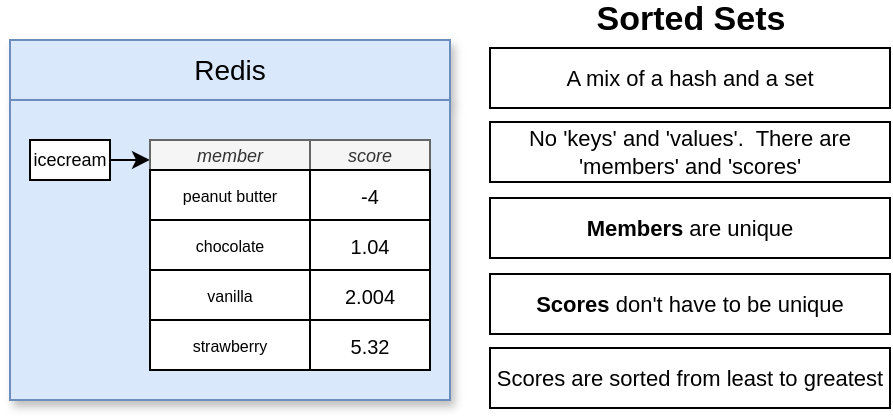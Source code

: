 <mxfile version="13.3.7" type="device" pages="13"><diagram id="Rwl4n4ljU_PA7z4dTxMG" name="01 - sorted"><mxGraphModel dx="491" dy="303" grid="1" gridSize="10" guides="1" tooltips="1" connect="1" arrows="1" fold="1" page="1" pageScale="1" pageWidth="1920" pageHeight="1200" math="0" shadow="0"><root><mxCell id="0"/><mxCell id="1" parent="0"/><mxCell id="y3TzDQveI8cNm3K3A1mZ-1" value="Redis" style="rounded=0;whiteSpace=wrap;html=1;shadow=1;fontSize=14;align=center;fillColor=#dae8fc;strokeColor=#6c8ebf;" vertex="1" parent="1"><mxGeometry x="860" y="380" width="220" height="30" as="geometry"/></mxCell><mxCell id="y3TzDQveI8cNm3K3A1mZ-2" value="" style="rounded=0;whiteSpace=wrap;html=1;shadow=1;fontSize=14;align=center;fillColor=#dae8fc;strokeColor=#6c8ebf;" vertex="1" parent="1"><mxGeometry x="860" y="410" width="220" height="150" as="geometry"/></mxCell><mxCell id="y3TzDQveI8cNm3K3A1mZ-18" style="edgeStyle=orthogonalEdgeStyle;rounded=0;orthogonalLoop=1;jettySize=auto;html=1;exitX=1;exitY=0.5;exitDx=0;exitDy=0;fontSize=11;" edge="1" parent="1" source="y3TzDQveI8cNm3K3A1mZ-19"><mxGeometry relative="1" as="geometry"><mxPoint x="930" y="439.984" as="targetPoint"/></mxGeometry></mxCell><mxCell id="y3TzDQveI8cNm3K3A1mZ-19" value="icecream" style="rounded=0;whiteSpace=wrap;html=1;fontSize=9;" vertex="1" parent="1"><mxGeometry x="870" y="430" width="40" height="20" as="geometry"/></mxCell><mxCell id="y3TzDQveI8cNm3K3A1mZ-20" value="member" style="rounded=0;whiteSpace=wrap;html=1;fontSize=9;align=center;fontStyle=2;fillColor=#f5f5f5;strokeColor=#666666;fontColor=#333333;" vertex="1" parent="1"><mxGeometry x="930" y="430" width="80" height="15" as="geometry"/></mxCell><mxCell id="y3TzDQveI8cNm3K3A1mZ-21" value="score" style="rounded=0;whiteSpace=wrap;html=1;fontSize=9;align=center;fontStyle=2;fillColor=#f5f5f5;strokeColor=#666666;fontColor=#333333;" vertex="1" parent="1"><mxGeometry x="1010" y="430" width="60" height="15" as="geometry"/></mxCell><mxCell id="y3TzDQveI8cNm3K3A1mZ-22" value="chocolate" style="rounded=0;whiteSpace=wrap;html=1;fontSize=8;" vertex="1" parent="1"><mxGeometry x="930" y="470" width="80" height="25" as="geometry"/></mxCell><mxCell id="y3TzDQveI8cNm3K3A1mZ-23" value="1.04" style="rounded=0;whiteSpace=wrap;html=1;fontSize=10;" vertex="1" parent="1"><mxGeometry x="1010" y="470" width="60" height="25" as="geometry"/></mxCell><mxCell id="y3TzDQveI8cNm3K3A1mZ-24" value="vanilla" style="rounded=0;whiteSpace=wrap;html=1;fontSize=8;" vertex="1" parent="1"><mxGeometry x="930" y="495" width="80" height="25" as="geometry"/></mxCell><mxCell id="y3TzDQveI8cNm3K3A1mZ-25" value="peanut butter" style="rounded=0;whiteSpace=wrap;html=1;fontSize=8;" vertex="1" parent="1"><mxGeometry x="930" y="445" width="80" height="25" as="geometry"/></mxCell><mxCell id="y3TzDQveI8cNm3K3A1mZ-26" value="-4" style="rounded=0;whiteSpace=wrap;html=1;fontSize=10;" vertex="1" parent="1"><mxGeometry x="1010" y="445" width="60" height="25" as="geometry"/></mxCell><mxCell id="y3TzDQveI8cNm3K3A1mZ-27" value="2.004" style="rounded=0;whiteSpace=wrap;html=1;fontSize=10;" vertex="1" parent="1"><mxGeometry x="1010" y="495" width="60" height="25" as="geometry"/></mxCell><mxCell id="y3TzDQveI8cNm3K3A1mZ-29" value="strawberry" style="rounded=0;whiteSpace=wrap;html=1;fontSize=8;" vertex="1" parent="1"><mxGeometry x="930" y="520" width="80" height="25" as="geometry"/></mxCell><mxCell id="y3TzDQveI8cNm3K3A1mZ-30" value="5.32" style="rounded=0;whiteSpace=wrap;html=1;fontSize=10;" vertex="1" parent="1"><mxGeometry x="1010" y="520" width="60" height="25" as="geometry"/></mxCell><mxCell id="y3TzDQveI8cNm3K3A1mZ-31" value="No 'keys' and 'values'.&amp;nbsp; There are 'members' and 'scores'" style="rounded=0;whiteSpace=wrap;html=1;fontSize=11;" vertex="1" parent="1"><mxGeometry x="1100" y="421" width="200" height="30" as="geometry"/></mxCell><mxCell id="y3TzDQveI8cNm3K3A1mZ-32" value="Sorted Sets" style="text;html=1;strokeColor=none;fillColor=none;align=center;verticalAlign=middle;whiteSpace=wrap;rounded=0;fontStyle=1;fontSize=17;" vertex="1" parent="1"><mxGeometry x="1132.5" y="360" width="135" height="20" as="geometry"/></mxCell><mxCell id="y3TzDQveI8cNm3K3A1mZ-33" value="&lt;b&gt;Members&lt;/b&gt; are unique" style="rounded=0;whiteSpace=wrap;html=1;fontSize=11;" vertex="1" parent="1"><mxGeometry x="1100" y="459" width="200" height="30" as="geometry"/></mxCell><mxCell id="y3TzDQveI8cNm3K3A1mZ-34" value="&lt;b&gt;Scores&lt;/b&gt;&amp;nbsp;don't have to be unique" style="rounded=0;whiteSpace=wrap;html=1;fontSize=11;" vertex="1" parent="1"><mxGeometry x="1100" y="497" width="200" height="30" as="geometry"/></mxCell><mxCell id="y3TzDQveI8cNm3K3A1mZ-35" value="Scores are sorted from least to greatest" style="rounded=0;whiteSpace=wrap;html=1;fontSize=11;" vertex="1" parent="1"><mxGeometry x="1100" y="534" width="200" height="30" as="geometry"/></mxCell><mxCell id="y3TzDQveI8cNm3K3A1mZ-37" value="A mix of a hash and a set" style="rounded=0;whiteSpace=wrap;html=1;fontSize=11;" vertex="1" parent="1"><mxGeometry x="1100" y="384" width="200" height="30" as="geometry"/></mxCell></root></mxGraphModel></diagram><diagram id="Qxq3THmbECEUvjCzeQHS" name="02 - cmds"><mxGraphModel dx="652" dy="402" grid="1" gridSize="10" guides="1" tooltips="1" connect="1" arrows="1" fold="1" page="1" pageScale="1" pageWidth="1920" pageHeight="1200" math="0" shadow="0"><root><mxCell id="LJW4C5f-a89Wppni71iq-0"/><mxCell id="LJW4C5f-a89Wppni71iq-1" parent="LJW4C5f-a89Wppni71iq-0"/><mxCell id="LJW4C5f-a89Wppni71iq-2" value="Sorted Set Commands" style="rounded=0;whiteSpace=wrap;html=1;fillColor=#dae8fc;strokeColor=#6c8ebf;fontStyle=1;fontSize=15;" vertex="1" parent="LJW4C5f-a89Wppni71iq-1"><mxGeometry x="610" y="378" width="650" height="30" as="geometry"/></mxCell><mxCell id="LJW4C5f-a89Wppni71iq-3" value="" style="rounded=0;whiteSpace=wrap;html=1;fillColor=#dae8fc;strokeColor=#6c8ebf;fontStyle=1;fontSize=16;" vertex="1" parent="LJW4C5f-a89Wppni71iq-1"><mxGeometry x="610" y="408" width="650" height="320" as="geometry"/></mxCell><mxCell id="LJW4C5f-a89Wppni71iq-4" value="BZMPOP" style="rounded=0;whiteSpace=wrap;html=1;fontSize=10;" vertex="1" parent="LJW4C5f-a89Wppni71iq-1"><mxGeometry x="950" y="553" width="75" height="30" as="geometry"/></mxCell><mxCell id="LJW4C5f-a89Wppni71iq-6" value="BZPOPMIN" style="rounded=0;whiteSpace=wrap;html=1;fontSize=10;" vertex="1" parent="LJW4C5f-a89Wppni71iq-1"><mxGeometry x="1100" y="553" width="75" height="30" as="geometry"/></mxCell><mxCell id="LJW4C5f-a89Wppni71iq-14" value="ZADD" style="rounded=0;whiteSpace=wrap;html=1;fontSize=10;fillColor=#f5f5f5;strokeColor=#666666;fontColor=#333333;" vertex="1" parent="LJW4C5f-a89Wppni71iq-1"><mxGeometry x="617" y="430" width="75" height="30" as="geometry"/></mxCell><mxCell id="LJW4C5f-a89Wppni71iq-16" value="ZCARD" style="rounded=0;whiteSpace=wrap;html=1;fontSize=10;fillColor=#f5f5f5;strokeColor=#666666;fontColor=#333333;" vertex="1" parent="LJW4C5f-a89Wppni71iq-1"><mxGeometry x="692" y="430" width="75" height="30" as="geometry"/></mxCell><mxCell id="LJW4C5f-a89Wppni71iq-18" value="BZPOPMAX" style="rounded=0;whiteSpace=wrap;html=1;fontSize=10;" vertex="1" parent="LJW4C5f-a89Wppni71iq-1"><mxGeometry x="1025" y="553" width="75" height="30" as="geometry"/></mxCell><mxCell id="LJW4C5f-a89Wppni71iq-26" value="ZCOUNT" style="rounded=0;whiteSpace=wrap;html=1;fontSize=10;fillColor=#f5f5f5;strokeColor=#666666;fontColor=#333333;" vertex="1" parent="LJW4C5f-a89Wppni71iq-1"><mxGeometry x="767" y="430" width="75" height="30" as="geometry"/></mxCell><mxCell id="LJW4C5f-a89Wppni71iq-27" value="ZDIFFSTORE" style="rounded=0;whiteSpace=wrap;html=1;fontSize=10;" vertex="1" parent="LJW4C5f-a89Wppni71iq-1"><mxGeometry x="692" y="583" width="75" height="30" as="geometry"/></mxCell><mxCell id="LJW4C5f-a89Wppni71iq-28" value="ZDIFF" style="rounded=0;whiteSpace=wrap;html=1;fontSize=10;" vertex="1" parent="LJW4C5f-a89Wppni71iq-1"><mxGeometry x="617" y="583" width="75" height="30" as="geometry"/></mxCell><mxCell id="LJW4C5f-a89Wppni71iq-29" value="ZINCRBY" style="rounded=0;whiteSpace=wrap;html=1;fontSize=10;" vertex="1" parent="LJW4C5f-a89Wppni71iq-1"><mxGeometry x="842" y="430" width="75" height="30" as="geometry"/></mxCell><mxCell id="LJW4C5f-a89Wppni71iq-30" value="ZINTERCARD" style="rounded=0;whiteSpace=wrap;html=1;fontSize=10;" vertex="1" parent="LJW4C5f-a89Wppni71iq-1"><mxGeometry x="692.5" y="685" width="75" height="30" as="geometry"/></mxCell><mxCell id="LJW4C5f-a89Wppni71iq-31" value="ZINTERSTORE" style="rounded=0;whiteSpace=wrap;html=1;fontSize=10;" vertex="1" parent="LJW4C5f-a89Wppni71iq-1"><mxGeometry x="767.5" y="685" width="75" height="30" as="geometry"/></mxCell><mxCell id="LJW4C5f-a89Wppni71iq-32" value="ZLEXCOUNT" style="rounded=0;whiteSpace=wrap;html=1;fontSize=10;" vertex="1" parent="LJW4C5f-a89Wppni71iq-1"><mxGeometry x="767" y="460" width="75" height="30" as="geometry"/></mxCell><mxCell id="LJW4C5f-a89Wppni71iq-33" value="ZINTER" style="rounded=0;whiteSpace=wrap;html=1;fontSize=10;" vertex="1" parent="LJW4C5f-a89Wppni71iq-1"><mxGeometry x="617.5" y="685" width="75" height="30" as="geometry"/></mxCell><mxCell id="LJW4C5f-a89Wppni71iq-34" value="ZMPOP" style="rounded=0;whiteSpace=wrap;html=1;fontSize=10;" vertex="1" parent="LJW4C5f-a89Wppni71iq-1"><mxGeometry x="950" y="612" width="75" height="30" as="geometry"/></mxCell><mxCell id="LJW4C5f-a89Wppni71iq-35" value="ZPOPMAX" style="rounded=0;whiteSpace=wrap;html=1;fontSize=10;" vertex="1" parent="LJW4C5f-a89Wppni71iq-1"><mxGeometry x="1100" y="612" width="75" height="30" as="geometry"/></mxCell><mxCell id="LJW4C5f-a89Wppni71iq-36" value="ZMSCORE" style="rounded=0;whiteSpace=wrap;html=1;fontSize=10;" vertex="1" parent="LJW4C5f-a89Wppni71iq-1"><mxGeometry x="617" y="521.5" width="75" height="30" as="geometry"/></mxCell><mxCell id="LJW4C5f-a89Wppni71iq-37" value="ZPOPMIN" style="rounded=0;whiteSpace=wrap;html=1;fontSize=10;" vertex="1" parent="LJW4C5f-a89Wppni71iq-1"><mxGeometry x="1025" y="612" width="75" height="30" as="geometry"/></mxCell><mxCell id="LJW4C5f-a89Wppni71iq-38" value="ZRANDMEMBER" style="rounded=0;whiteSpace=wrap;html=1;fontSize=8;" vertex="1" parent="LJW4C5f-a89Wppni71iq-1"><mxGeometry x="692" y="521.5" width="75" height="30" as="geometry"/></mxCell><mxCell id="LJW4C5f-a89Wppni71iq-39" value="ZRANGEBYLEX" style="rounded=0;whiteSpace=wrap;html=1;fontSize=8;" vertex="1" parent="LJW4C5f-a89Wppni71iq-1"><mxGeometry x="1100" y="460" width="75" height="30" as="geometry"/></mxCell><mxCell id="LJW4C5f-a89Wppni71iq-40" value="ZRANGE" style="rounded=0;whiteSpace=wrap;html=1;fontSize=10;" vertex="1" parent="LJW4C5f-a89Wppni71iq-1"><mxGeometry x="950" y="430" width="75" height="30" as="geometry"/></mxCell><mxCell id="LJW4C5f-a89Wppni71iq-41" value="ZRANGEBYSCORE" style="rounded=0;whiteSpace=wrap;html=1;fontSize=8;" vertex="1" parent="LJW4C5f-a89Wppni71iq-1"><mxGeometry x="1175" y="460" width="75" height="30" as="geometry"/></mxCell><mxCell id="LJW4C5f-a89Wppni71iq-42" value="ZRANGESTORE" style="rounded=0;whiteSpace=wrap;html=1;fontSize=8;" vertex="1" parent="LJW4C5f-a89Wppni71iq-1"><mxGeometry x="950" y="490" width="75" height="30" as="geometry"/></mxCell><mxCell id="LJW4C5f-a89Wppni71iq-43" value="ZREM" style="rounded=0;whiteSpace=wrap;html=1;fontSize=8;fillColor=#f5f5f5;strokeColor=#666666;fontColor=#333333;" vertex="1" parent="LJW4C5f-a89Wppni71iq-1"><mxGeometry x="842" y="460" width="75" height="30" as="geometry"/></mxCell><mxCell id="LJW4C5f-a89Wppni71iq-44" value="ZRANK" style="rounded=0;whiteSpace=wrap;html=1;fontSize=10;" vertex="1" parent="LJW4C5f-a89Wppni71iq-1"><mxGeometry x="692" y="460" width="75" height="30" as="geometry"/></mxCell><mxCell id="LJW4C5f-a89Wppni71iq-45" value="ZREMRANGE&lt;br&gt;BYLEX" style="rounded=0;whiteSpace=wrap;html=1;fontSize=8;" vertex="1" parent="LJW4C5f-a89Wppni71iq-1"><mxGeometry x="950" y="642" width="75" height="30" as="geometry"/></mxCell><mxCell id="LJW4C5f-a89Wppni71iq-46" value="ZREMRANGE&lt;br&gt;BYRANK" style="rounded=0;whiteSpace=wrap;html=1;fontSize=8;" vertex="1" parent="LJW4C5f-a89Wppni71iq-1"><mxGeometry x="1175" y="612" width="75" height="30" as="geometry"/></mxCell><mxCell id="LJW4C5f-a89Wppni71iq-47" value="ZREVRANGE" style="rounded=0;whiteSpace=wrap;html=1;fontSize=8;" vertex="1" parent="LJW4C5f-a89Wppni71iq-1"><mxGeometry x="1100" y="430" width="75" height="30" as="geometry"/></mxCell><mxCell id="LJW4C5f-a89Wppni71iq-48" value="ZREMRANG&lt;br&gt;EBYSCORE" style="rounded=0;whiteSpace=wrap;html=1;fontSize=8;" vertex="1" parent="LJW4C5f-a89Wppni71iq-1"><mxGeometry x="1025" y="642" width="75" height="30" as="geometry"/></mxCell><mxCell id="LJW4C5f-a89Wppni71iq-49" value="ZREVRANGE&lt;br&gt;BYLEX" style="rounded=0;whiteSpace=wrap;html=1;fontSize=8;" vertex="1" parent="LJW4C5f-a89Wppni71iq-1"><mxGeometry x="1175" y="430" width="75" height="30" as="geometry"/></mxCell><mxCell id="LJW4C5f-a89Wppni71iq-50" value="ZREVRANGE&lt;br&gt;BYSCORE" style="rounded=0;whiteSpace=wrap;html=1;fontSize=8;" vertex="1" parent="LJW4C5f-a89Wppni71iq-1"><mxGeometry x="950" y="460" width="75" height="30" as="geometry"/></mxCell><mxCell id="LJW4C5f-a89Wppni71iq-51" value="ZSCAN" style="rounded=0;whiteSpace=wrap;html=1;fontSize=8;" vertex="1" parent="LJW4C5f-a89Wppni71iq-1"><mxGeometry x="1025" y="460" width="75" height="30" as="geometry"/></mxCell><mxCell id="LJW4C5f-a89Wppni71iq-52" value="ZREVRANK" style="rounded=0;whiteSpace=wrap;html=1;fontSize=8;" vertex="1" parent="LJW4C5f-a89Wppni71iq-1"><mxGeometry x="1025" y="430" width="75" height="30" as="geometry"/></mxCell><mxCell id="LJW4C5f-a89Wppni71iq-53" value="ZSCORE" style="rounded=0;whiteSpace=wrap;html=1;fontSize=10;fillColor=#f5f5f5;strokeColor=#666666;fontColor=#333333;" vertex="1" parent="LJW4C5f-a89Wppni71iq-1"><mxGeometry x="617" y="460" width="75" height="30" as="geometry"/></mxCell><mxCell id="LJW4C5f-a89Wppni71iq-54" value="ZUNION" style="rounded=0;whiteSpace=wrap;html=1;fontSize=8;" vertex="1" parent="LJW4C5f-a89Wppni71iq-1"><mxGeometry x="617.5" y="633" width="75" height="30" as="geometry"/></mxCell><mxCell id="LJW4C5f-a89Wppni71iq-56" value="ZUNIONSTORE" style="rounded=0;whiteSpace=wrap;html=1;fontSize=8;" vertex="1" parent="LJW4C5f-a89Wppni71iq-1"><mxGeometry x="692.5" y="633" width="75" height="30" as="geometry"/></mxCell><mxCell id="LJW4C5f-a89Wppni71iq-57" value="&lt;i&gt;Basic Operations&lt;/i&gt;" style="rounded=0;whiteSpace=wrap;html=1;fontSize=7;fillColor=#ffe6cc;strokeColor=#d79b00;" vertex="1" parent="LJW4C5f-a89Wppni71iq-1"><mxGeometry x="617" y="417" width="300" height="13" as="geometry"/></mxCell><mxCell id="LJW4C5f-a89Wppni71iq-58" value="&lt;i&gt;Misc&lt;/i&gt;" style="rounded=0;whiteSpace=wrap;html=1;fontSize=7;fillColor=#ffe6cc;strokeColor=#d79b00;" vertex="1" parent="LJW4C5f-a89Wppni71iq-1"><mxGeometry x="617" y="508.5" width="150" height="13" as="geometry"/></mxCell><mxCell id="LJW4C5f-a89Wppni71iq-59" value="&lt;i&gt;Difference Between Sorted Sets&lt;/i&gt;" style="rounded=0;whiteSpace=wrap;html=1;fontSize=7;fillColor=#ffe6cc;strokeColor=#d79b00;" vertex="1" parent="LJW4C5f-a89Wppni71iq-1"><mxGeometry x="617" y="570" width="150" height="13" as="geometry"/></mxCell><mxCell id="LJW4C5f-a89Wppni71iq-62" value="&lt;i&gt;Union Between Sorted Sets&lt;/i&gt;" style="rounded=0;whiteSpace=wrap;html=1;fontSize=7;fillColor=#ffe6cc;strokeColor=#d79b00;" vertex="1" parent="LJW4C5f-a89Wppni71iq-1"><mxGeometry x="617.5" y="620" width="150" height="13" as="geometry"/></mxCell><mxCell id="LJW4C5f-a89Wppni71iq-65" value="&lt;i&gt;Intersection Between Sorted Sets&lt;/i&gt;" style="rounded=0;whiteSpace=wrap;html=1;fontSize=7;fillColor=#ffe6cc;strokeColor=#d79b00;" vertex="1" parent="LJW4C5f-a89Wppni71iq-1"><mxGeometry x="617.5" y="672" width="225" height="13" as="geometry"/></mxCell><mxCell id="LJW4C5f-a89Wppni71iq-66" value="&lt;i&gt;Remove several values&lt;/i&gt;" style="rounded=0;whiteSpace=wrap;html=1;fontSize=7;fillColor=#ffe6cc;strokeColor=#d79b00;" vertex="1" parent="LJW4C5f-a89Wppni71iq-1"><mxGeometry x="949.5" y="599" width="300" height="13" as="geometry"/></mxCell><mxCell id="LJW4C5f-a89Wppni71iq-67" value="&lt;i&gt;Read multiple values&lt;/i&gt;" style="rounded=0;whiteSpace=wrap;html=1;fontSize=7;fillColor=#ffe6cc;strokeColor=#d79b00;" vertex="1" parent="LJW4C5f-a89Wppni71iq-1"><mxGeometry x="950" y="417" width="300" height="13" as="geometry"/></mxCell><mxCell id="LJW4C5f-a89Wppni71iq-68" value="&lt;i&gt;Intersection Between Sorted Sets&lt;/i&gt;" style="rounded=0;whiteSpace=wrap;html=1;fontSize=7;fillColor=#ffe6cc;strokeColor=#d79b00;" vertex="1" parent="LJW4C5f-a89Wppni71iq-1"><mxGeometry x="950" y="540" width="225" height="13" as="geometry"/></mxCell></root></mxGraphModel></diagram><diagram id="QUDlcrW4Sj3_qgstIYpr" name="03 - zadd"><mxGraphModel dx="678" dy="418" grid="1" gridSize="10" guides="1" tooltips="1" connect="1" arrows="1" fold="1" page="1" pageScale="1" pageWidth="1920" pageHeight="1200" math="0" shadow="0"><root><mxCell id="QFiUMvcCY2vdO5ccsbol-0"/><mxCell id="QFiUMvcCY2vdO5ccsbol-1" parent="QFiUMvcCY2vdO5ccsbol-0"/><mxCell id="i7zweKsRKhriRHXiKC0y-0" value="ZADD" style="rounded=0;whiteSpace=wrap;html=1;fontSize=18;fillColor=#dae8fc;strokeColor=#6c8ebf;fontStyle=1" vertex="1" parent="QFiUMvcCY2vdO5ccsbol-1"><mxGeometry x="570" y="290" width="150" height="30" as="geometry"/></mxCell><mxCell id="i7zweKsRKhriRHXiKC0y-1" style="edgeStyle=orthogonalEdgeStyle;rounded=0;orthogonalLoop=1;jettySize=auto;html=1;exitX=1;exitY=0.5;exitDx=0;exitDy=0;fontSize=12;" edge="1" parent="QFiUMvcCY2vdO5ccsbol-1"><mxGeometry relative="1" as="geometry"><mxPoint x="710.0" y="340.0" as="targetPoint"/><mxPoint x="670.0" y="340.0" as="sourcePoint"/></mxGeometry></mxCell><mxCell id="i7zweKsRKhriRHXiKC0y-2" value="Sorted set we want to add data to" style="rounded=0;whiteSpace=wrap;html=1;fontSize=12;fillColor=#f5f5f5;strokeColor=#666666;fontColor=#333333;" vertex="1" parent="QFiUMvcCY2vdO5ccsbol-1"><mxGeometry x="710" y="320" width="140" height="40" as="geometry"/></mxCell><mxCell id="i7zweKsRKhriRHXiKC0y-3" value="Add a member-score pair to a sorted set" style="rounded=0;whiteSpace=wrap;html=1;fontSize=14;align=center;fillColor=#f8cecc;strokeColor=#b85450;" vertex="1" parent="QFiUMvcCY2vdO5ccsbol-1"><mxGeometry x="745" y="270" width="320" height="40" as="geometry"/></mxCell><mxCell id="i7zweKsRKhriRHXiKC0y-4" value="" style="rounded=0;whiteSpace=wrap;html=1;fillColor=#e1d5e7;strokeColor=#9673a6;fontStyle=1;fontSize=20;" vertex="1" parent="QFiUMvcCY2vdO5ccsbol-1"><mxGeometry x="870" y="340" width="200" height="90" as="geometry"/></mxCell><mxCell id="i7zweKsRKhriRHXiKC0y-5" value="Redis" style="rounded=0;whiteSpace=wrap;html=1;fillColor=#e1d5e7;strokeColor=#9673a6;fontStyle=1;fontSize=17;" vertex="1" parent="QFiUMvcCY2vdO5ccsbol-1"><mxGeometry x="870" y="320" width="200" height="20" as="geometry"/></mxCell><mxCell id="i7zweKsRKhriRHXiKC0y-6" style="edgeStyle=orthogonalEdgeStyle;rounded=0;orthogonalLoop=1;jettySize=auto;html=1;exitX=1;exitY=0.5;exitDx=0;exitDy=0;fontSize=15;" edge="1" parent="QFiUMvcCY2vdO5ccsbol-1" source="i7zweKsRKhriRHXiKC0y-7"><mxGeometry relative="1" as="geometry"><mxPoint x="945.0" y="357.5" as="targetPoint"/></mxGeometry></mxCell><mxCell id="i7zweKsRKhriRHXiKC0y-7" value="products" style="rounded=0;whiteSpace=wrap;html=1;fontSize=10;" vertex="1" parent="QFiUMvcCY2vdO5ccsbol-1"><mxGeometry x="875" y="347.5" width="50" height="20" as="geometry"/></mxCell><mxCell id="i7zweKsRKhriRHXiKC0y-8" value="member" style="rounded=0;whiteSpace=wrap;html=1;fontSize=9;align=center;fontStyle=2;fillColor=#f5f5f5;strokeColor=#666666;fontColor=#333333;" vertex="1" parent="QFiUMvcCY2vdO5ccsbol-1"><mxGeometry x="945" y="347.5" width="80" height="15" as="geometry"/></mxCell><mxCell id="i7zweKsRKhriRHXiKC0y-9" value="score" style="rounded=0;whiteSpace=wrap;html=1;fontSize=9;align=center;fontStyle=2;fillColor=#f5f5f5;strokeColor=#666666;fontColor=#333333;" vertex="1" parent="QFiUMvcCY2vdO5ccsbol-1"><mxGeometry x="1020" y="347.5" width="40" height="15" as="geometry"/></mxCell><mxCell id="i7zweKsRKhriRHXiKC0y-10" value="monitor" style="rounded=0;whiteSpace=wrap;html=1;fontSize=10;" vertex="1" parent="QFiUMvcCY2vdO5ccsbol-1"><mxGeometry x="945" y="362.5" width="80" height="25" as="geometry"/></mxCell><mxCell id="i7zweKsRKhriRHXiKC0y-11" value="45" style="rounded=0;whiteSpace=wrap;html=1;fontSize=10;" vertex="1" parent="QFiUMvcCY2vdO5ccsbol-1"><mxGeometry x="1020" y="362.5" width="40" height="25" as="geometry"/></mxCell><mxCell id="i7zweKsRKhriRHXiKC0y-12" value="products" style="rounded=0;whiteSpace=wrap;html=1;fontSize=14;fillColor=#dae8fc;strokeColor=#6c8ebf;" vertex="1" parent="QFiUMvcCY2vdO5ccsbol-1"><mxGeometry x="590" y="320" width="100" height="40" as="geometry"/></mxCell><mxCell id="i7zweKsRKhriRHXiKC0y-15" value="ZSCORE" style="rounded=0;whiteSpace=wrap;html=1;fontSize=18;fillColor=#dae8fc;strokeColor=#6c8ebf;fontStyle=1" vertex="1" parent="QFiUMvcCY2vdO5ccsbol-1"><mxGeometry x="570" y="510" width="150" height="30" as="geometry"/></mxCell><mxCell id="i7zweKsRKhriRHXiKC0y-16" style="edgeStyle=orthogonalEdgeStyle;rounded=0;orthogonalLoop=1;jettySize=auto;html=1;exitX=1;exitY=0.5;exitDx=0;exitDy=0;fontSize=12;" edge="1" parent="QFiUMvcCY2vdO5ccsbol-1"><mxGeometry relative="1" as="geometry"><mxPoint x="710.0" y="560.0" as="targetPoint"/><mxPoint x="670.0" y="560.0" as="sourcePoint"/></mxGeometry></mxCell><mxCell id="i7zweKsRKhriRHXiKC0y-17" value="Sorted set to access" style="rounded=0;whiteSpace=wrap;html=1;fontSize=12;fillColor=#f5f5f5;strokeColor=#666666;fontColor=#333333;" vertex="1" parent="QFiUMvcCY2vdO5ccsbol-1"><mxGeometry x="710" y="540" width="140" height="40" as="geometry"/></mxCell><mxCell id="i7zweKsRKhriRHXiKC0y-18" value="Get the score of a member" style="rounded=0;whiteSpace=wrap;html=1;fontSize=14;align=center;fillColor=#f8cecc;strokeColor=#b85450;" vertex="1" parent="QFiUMvcCY2vdO5ccsbol-1"><mxGeometry x="745" y="490" width="320" height="40" as="geometry"/></mxCell><mxCell id="i7zweKsRKhriRHXiKC0y-27" value="products" style="rounded=0;whiteSpace=wrap;html=1;fontSize=14;fillColor=#dae8fc;strokeColor=#6c8ebf;" vertex="1" parent="QFiUMvcCY2vdO5ccsbol-1"><mxGeometry x="590" y="540" width="100" height="40" as="geometry"/></mxCell><mxCell id="hY2hO7Mu6DhHm0rt_M3i-0" style="edgeStyle=orthogonalEdgeStyle;rounded=0;orthogonalLoop=1;jettySize=auto;html=1;exitX=1;exitY=0.5;exitDx=0;exitDy=0;fontSize=12;" edge="1" parent="QFiUMvcCY2vdO5ccsbol-1"><mxGeometry relative="1" as="geometry"><mxPoint x="710.0" y="380.0" as="targetPoint"/><mxPoint x="670.0" y="380.0" as="sourcePoint"/></mxGeometry></mxCell><mxCell id="hY2hO7Mu6DhHm0rt_M3i-1" value="Score" style="rounded=0;whiteSpace=wrap;html=1;fontSize=12;fillColor=#f5f5f5;strokeColor=#666666;fontColor=#333333;" vertex="1" parent="QFiUMvcCY2vdO5ccsbol-1"><mxGeometry x="710" y="360" width="140" height="40" as="geometry"/></mxCell><mxCell id="hY2hO7Mu6DhHm0rt_M3i-2" value="45" style="rounded=0;whiteSpace=wrap;html=1;fontSize=14;fillColor=#dae8fc;strokeColor=#6c8ebf;" vertex="1" parent="QFiUMvcCY2vdO5ccsbol-1"><mxGeometry x="590" y="360" width="100" height="40" as="geometry"/></mxCell><mxCell id="hY2hO7Mu6DhHm0rt_M3i-3" style="edgeStyle=orthogonalEdgeStyle;rounded=0;orthogonalLoop=1;jettySize=auto;html=1;exitX=1;exitY=0.5;exitDx=0;exitDy=0;fontSize=12;" edge="1" parent="QFiUMvcCY2vdO5ccsbol-1"><mxGeometry relative="1" as="geometry"><mxPoint x="710.0" y="420.0" as="targetPoint"/><mxPoint x="670.0" y="420.0" as="sourcePoint"/></mxGeometry></mxCell><mxCell id="hY2hO7Mu6DhHm0rt_M3i-4" value="Member" style="rounded=0;whiteSpace=wrap;html=1;fontSize=12;fillColor=#f5f5f5;strokeColor=#666666;fontColor=#333333;" vertex="1" parent="QFiUMvcCY2vdO5ccsbol-1"><mxGeometry x="710" y="400" width="140" height="40" as="geometry"/></mxCell><mxCell id="hY2hO7Mu6DhHm0rt_M3i-5" value="monitor" style="rounded=0;whiteSpace=wrap;html=1;fontSize=14;fillColor=#dae8fc;strokeColor=#6c8ebf;" vertex="1" parent="QFiUMvcCY2vdO5ccsbol-1"><mxGeometry x="590" y="400" width="100" height="40" as="geometry"/></mxCell><mxCell id="1pva4zHIPGm99RofpRDB-0" value="" style="rounded=0;whiteSpace=wrap;html=1;fillColor=#e1d5e7;strokeColor=#9673a6;fontStyle=1;fontSize=20;" vertex="1" parent="QFiUMvcCY2vdO5ccsbol-1"><mxGeometry x="870" y="560" width="200" height="90" as="geometry"/></mxCell><mxCell id="1pva4zHIPGm99RofpRDB-1" value="Redis" style="rounded=0;whiteSpace=wrap;html=1;fillColor=#e1d5e7;strokeColor=#9673a6;fontStyle=1;fontSize=17;" vertex="1" parent="QFiUMvcCY2vdO5ccsbol-1"><mxGeometry x="870" y="540" width="200" height="20" as="geometry"/></mxCell><mxCell id="1pva4zHIPGm99RofpRDB-2" style="edgeStyle=orthogonalEdgeStyle;rounded=0;orthogonalLoop=1;jettySize=auto;html=1;exitX=1;exitY=0.5;exitDx=0;exitDy=0;fontSize=15;" edge="1" parent="QFiUMvcCY2vdO5ccsbol-1" source="1pva4zHIPGm99RofpRDB-3"><mxGeometry relative="1" as="geometry"><mxPoint x="945.0" y="577.5" as="targetPoint"/></mxGeometry></mxCell><mxCell id="1pva4zHIPGm99RofpRDB-3" value="products" style="rounded=0;whiteSpace=wrap;html=1;fontSize=10;" vertex="1" parent="QFiUMvcCY2vdO5ccsbol-1"><mxGeometry x="875" y="567.5" width="50" height="20" as="geometry"/></mxCell><mxCell id="1pva4zHIPGm99RofpRDB-4" value="member" style="rounded=0;whiteSpace=wrap;html=1;fontSize=9;align=center;fontStyle=2;fillColor=#f5f5f5;strokeColor=#666666;fontColor=#333333;" vertex="1" parent="QFiUMvcCY2vdO5ccsbol-1"><mxGeometry x="945" y="567.5" width="80" height="15" as="geometry"/></mxCell><mxCell id="1pva4zHIPGm99RofpRDB-5" value="score" style="rounded=0;whiteSpace=wrap;html=1;fontSize=9;align=center;fontStyle=2;fillColor=#f5f5f5;strokeColor=#666666;fontColor=#333333;" vertex="1" parent="QFiUMvcCY2vdO5ccsbol-1"><mxGeometry x="1020" y="567.5" width="40" height="15" as="geometry"/></mxCell><mxCell id="1pva4zHIPGm99RofpRDB-6" value="monitor" style="rounded=0;whiteSpace=wrap;html=1;fontSize=10;" vertex="1" parent="QFiUMvcCY2vdO5ccsbol-1"><mxGeometry x="945" y="582.5" width="80" height="25" as="geometry"/></mxCell><mxCell id="1pva4zHIPGm99RofpRDB-7" value="45" style="rounded=0;whiteSpace=wrap;html=1;fontSize=10;" vertex="1" parent="QFiUMvcCY2vdO5ccsbol-1"><mxGeometry x="1020" y="582.5" width="40" height="25" as="geometry"/></mxCell><mxCell id="k-QWPBO2R4nYkQq-0xgk-1" style="edgeStyle=orthogonalEdgeStyle;rounded=0;orthogonalLoop=1;jettySize=auto;html=1;exitX=1;exitY=0.5;exitDx=0;exitDy=0;fontSize=12;" edge="1" parent="QFiUMvcCY2vdO5ccsbol-1"><mxGeometry relative="1" as="geometry"><mxPoint x="710.0" y="600.0" as="targetPoint"/><mxPoint x="670.0" y="600.0" as="sourcePoint"/></mxGeometry></mxCell><mxCell id="k-QWPBO2R4nYkQq-0xgk-2" value="Give us the score of this member" style="rounded=0;whiteSpace=wrap;html=1;fontSize=12;fillColor=#f5f5f5;strokeColor=#666666;fontColor=#333333;" vertex="1" parent="QFiUMvcCY2vdO5ccsbol-1"><mxGeometry x="710" y="580" width="140" height="40" as="geometry"/></mxCell><mxCell id="k-QWPBO2R4nYkQq-0xgk-3" value="monitor" style="rounded=0;whiteSpace=wrap;html=1;fontSize=14;fillColor=#dae8fc;strokeColor=#6c8ebf;" vertex="1" parent="QFiUMvcCY2vdO5ccsbol-1"><mxGeometry x="590" y="580" width="100" height="40" as="geometry"/></mxCell></root></mxGraphModel></diagram><diagram name="04 - r" id="rGmoAaM9EjbQ5D92M5w_"><mxGraphModel dx="513" dy="317" grid="1" gridSize="10" guides="1" tooltips="1" connect="1" arrows="1" fold="1" page="1" pageScale="1" pageWidth="1920" pageHeight="1200" math="0" shadow="0"><root><mxCell id="45SAP3Q-nmsMkhNk8rRi-0"/><mxCell id="45SAP3Q-nmsMkhNk8rRi-1" parent="45SAP3Q-nmsMkhNk8rRi-0"/><mxCell id="45SAP3Q-nmsMkhNk8rRi-2" value="ZREM" style="rounded=0;whiteSpace=wrap;html=1;fontSize=18;fillColor=#dae8fc;strokeColor=#6c8ebf;fontStyle=1" vertex="1" parent="45SAP3Q-nmsMkhNk8rRi-1"><mxGeometry x="570" y="290" width="150" height="30" as="geometry"/></mxCell><mxCell id="45SAP3Q-nmsMkhNk8rRi-3" style="edgeStyle=orthogonalEdgeStyle;rounded=0;orthogonalLoop=1;jettySize=auto;html=1;exitX=1;exitY=0.5;exitDx=0;exitDy=0;fontSize=12;" edge="1" parent="45SAP3Q-nmsMkhNk8rRi-1"><mxGeometry relative="1" as="geometry"><mxPoint x="710.0" y="340.0" as="targetPoint"/><mxPoint x="670.0" y="340.0" as="sourcePoint"/></mxGeometry></mxCell><mxCell id="45SAP3Q-nmsMkhNk8rRi-4" value="Sorted set to access" style="rounded=0;whiteSpace=wrap;html=1;fontSize=12;fillColor=#f5f5f5;strokeColor=#666666;fontColor=#333333;" vertex="1" parent="45SAP3Q-nmsMkhNk8rRi-1"><mxGeometry x="710" y="320" width="140" height="40" as="geometry"/></mxCell><mxCell id="45SAP3Q-nmsMkhNk8rRi-5" value="Remove a member from a sorted set" style="rounded=0;whiteSpace=wrap;html=1;fontSize=14;align=center;fillColor=#f8cecc;strokeColor=#b85450;" vertex="1" parent="45SAP3Q-nmsMkhNk8rRi-1"><mxGeometry x="745" y="270" width="320" height="40" as="geometry"/></mxCell><mxCell id="45SAP3Q-nmsMkhNk8rRi-6" value="" style="rounded=0;whiteSpace=wrap;html=1;fillColor=#e1d5e7;strokeColor=#9673a6;fontStyle=1;fontSize=20;" vertex="1" parent="45SAP3Q-nmsMkhNk8rRi-1"><mxGeometry x="870" y="340" width="200" height="90" as="geometry"/></mxCell><mxCell id="45SAP3Q-nmsMkhNk8rRi-7" value="Redis" style="rounded=0;whiteSpace=wrap;html=1;fillColor=#e1d5e7;strokeColor=#9673a6;fontStyle=1;fontSize=17;" vertex="1" parent="45SAP3Q-nmsMkhNk8rRi-1"><mxGeometry x="870" y="320" width="200" height="20" as="geometry"/></mxCell><mxCell id="45SAP3Q-nmsMkhNk8rRi-8" style="edgeStyle=orthogonalEdgeStyle;rounded=0;orthogonalLoop=1;jettySize=auto;html=1;exitX=1;exitY=0.5;exitDx=0;exitDy=0;fontSize=15;" edge="1" parent="45SAP3Q-nmsMkhNk8rRi-1" source="45SAP3Q-nmsMkhNk8rRi-9"><mxGeometry relative="1" as="geometry"><mxPoint x="945.0" y="357.5" as="targetPoint"/></mxGeometry></mxCell><mxCell id="45SAP3Q-nmsMkhNk8rRi-9" value="products" style="rounded=0;whiteSpace=wrap;html=1;fontSize=10;" vertex="1" parent="45SAP3Q-nmsMkhNk8rRi-1"><mxGeometry x="875" y="347.5" width="50" height="20" as="geometry"/></mxCell><mxCell id="45SAP3Q-nmsMkhNk8rRi-10" value="member" style="rounded=0;whiteSpace=wrap;html=1;fontSize=9;align=center;fontStyle=2;fillColor=#f5f5f5;strokeColor=#666666;fontColor=#333333;" vertex="1" parent="45SAP3Q-nmsMkhNk8rRi-1"><mxGeometry x="945" y="347.5" width="80" height="15" as="geometry"/></mxCell><mxCell id="45SAP3Q-nmsMkhNk8rRi-11" value="score" style="rounded=0;whiteSpace=wrap;html=1;fontSize=9;align=center;fontStyle=2;fillColor=#f5f5f5;strokeColor=#666666;fontColor=#333333;" vertex="1" parent="45SAP3Q-nmsMkhNk8rRi-1"><mxGeometry x="1025" y="347.5" width="40" height="15" as="geometry"/></mxCell><mxCell id="45SAP3Q-nmsMkhNk8rRi-14" value="products" style="rounded=0;whiteSpace=wrap;html=1;fontSize=14;fillColor=#dae8fc;strokeColor=#6c8ebf;" vertex="1" parent="45SAP3Q-nmsMkhNk8rRi-1"><mxGeometry x="590" y="320" width="100" height="40" as="geometry"/></mxCell><mxCell id="45SAP3Q-nmsMkhNk8rRi-20" style="edgeStyle=orthogonalEdgeStyle;rounded=0;orthogonalLoop=1;jettySize=auto;html=1;exitX=1;exitY=0.5;exitDx=0;exitDy=0;fontSize=12;" edge="1" parent="45SAP3Q-nmsMkhNk8rRi-1"><mxGeometry relative="1" as="geometry"><mxPoint x="710.0" y="380.0" as="targetPoint"/><mxPoint x="670.0" y="380.0" as="sourcePoint"/></mxGeometry></mxCell><mxCell id="45SAP3Q-nmsMkhNk8rRi-21" value="Member to remove" style="rounded=0;whiteSpace=wrap;html=1;fontSize=12;fillColor=#f5f5f5;strokeColor=#666666;fontColor=#333333;" vertex="1" parent="45SAP3Q-nmsMkhNk8rRi-1"><mxGeometry x="710" y="360" width="140" height="40" as="geometry"/></mxCell><mxCell id="45SAP3Q-nmsMkhNk8rRi-22" value="monitor" style="rounded=0;whiteSpace=wrap;html=1;fontSize=14;fillColor=#dae8fc;strokeColor=#6c8ebf;" vertex="1" parent="45SAP3Q-nmsMkhNk8rRi-1"><mxGeometry x="590" y="360" width="100" height="40" as="geometry"/></mxCell></root></mxGraphModel></diagram><diagram id="ix4EVi1Qgy9Oju34TBu-" name="05 - card"><mxGraphModel dx="616" dy="380" grid="1" gridSize="10" guides="1" tooltips="1" connect="1" arrows="1" fold="1" page="1" pageScale="1" pageWidth="1920" pageHeight="1200" math="0" shadow="0"><root><mxCell id="n4JMAMKi9YuuqYBhPZJU-0"/><mxCell id="n4JMAMKi9YuuqYBhPZJU-1" parent="n4JMAMKi9YuuqYBhPZJU-0"/><mxCell id="AJDGoIk_voMHD6MFWof6-0" value="ZCARD" style="rounded=0;whiteSpace=wrap;html=1;fontSize=18;fillColor=#dae8fc;strokeColor=#6c8ebf;fontStyle=1" vertex="1" parent="n4JMAMKi9YuuqYBhPZJU-1"><mxGeometry x="570" y="290" width="150" height="30" as="geometry"/></mxCell><mxCell id="AJDGoIk_voMHD6MFWof6-1" style="edgeStyle=orthogonalEdgeStyle;rounded=0;orthogonalLoop=1;jettySize=auto;html=1;exitX=1;exitY=0.5;exitDx=0;exitDy=0;fontSize=12;" edge="1" parent="n4JMAMKi9YuuqYBhPZJU-1"><mxGeometry relative="1" as="geometry"><mxPoint x="710.0" y="340.0" as="targetPoint"/><mxPoint x="670.0" y="340.0" as="sourcePoint"/></mxGeometry></mxCell><mxCell id="AJDGoIk_voMHD6MFWof6-2" value="Sorted set we want to access" style="rounded=0;whiteSpace=wrap;html=1;fontSize=12;fillColor=#f5f5f5;strokeColor=#666666;fontColor=#333333;" vertex="1" parent="n4JMAMKi9YuuqYBhPZJU-1"><mxGeometry x="710" y="320" width="140" height="40" as="geometry"/></mxCell><mxCell id="AJDGoIk_voMHD6MFWof6-3" value="Get the number of members in a sorted set" style="rounded=0;whiteSpace=wrap;html=1;fontSize=14;align=center;fillColor=#f8cecc;strokeColor=#b85450;" vertex="1" parent="n4JMAMKi9YuuqYBhPZJU-1"><mxGeometry x="745" y="270" width="320" height="40" as="geometry"/></mxCell><mxCell id="AJDGoIk_voMHD6MFWof6-4" value="" style="rounded=0;whiteSpace=wrap;html=1;fillColor=#e1d5e7;strokeColor=#9673a6;fontStyle=1;fontSize=20;" vertex="1" parent="n4JMAMKi9YuuqYBhPZJU-1"><mxGeometry x="870" y="340" width="200" height="90" as="geometry"/></mxCell><mxCell id="AJDGoIk_voMHD6MFWof6-5" value="Redis" style="rounded=0;whiteSpace=wrap;html=1;fillColor=#e1d5e7;strokeColor=#9673a6;fontStyle=1;fontSize=17;" vertex="1" parent="n4JMAMKi9YuuqYBhPZJU-1"><mxGeometry x="870" y="320" width="200" height="20" as="geometry"/></mxCell><mxCell id="AJDGoIk_voMHD6MFWof6-6" style="edgeStyle=orthogonalEdgeStyle;rounded=0;orthogonalLoop=1;jettySize=auto;html=1;exitX=1;exitY=0.5;exitDx=0;exitDy=0;fontSize=15;" edge="1" parent="n4JMAMKi9YuuqYBhPZJU-1" source="AJDGoIk_voMHD6MFWof6-7"><mxGeometry relative="1" as="geometry"><mxPoint x="945.0" y="357.5" as="targetPoint"/></mxGeometry></mxCell><mxCell id="AJDGoIk_voMHD6MFWof6-7" value="products" style="rounded=0;whiteSpace=wrap;html=1;fontSize=10;" vertex="1" parent="n4JMAMKi9YuuqYBhPZJU-1"><mxGeometry x="875" y="347.5" width="50" height="20" as="geometry"/></mxCell><mxCell id="AJDGoIk_voMHD6MFWof6-8" value="member" style="rounded=0;whiteSpace=wrap;html=1;fontSize=9;align=center;fontStyle=2;fillColor=#f5f5f5;strokeColor=#666666;fontColor=#333333;" vertex="1" parent="n4JMAMKi9YuuqYBhPZJU-1"><mxGeometry x="945" y="347.5" width="80" height="15" as="geometry"/></mxCell><mxCell id="AJDGoIk_voMHD6MFWof6-9" value="score" style="rounded=0;whiteSpace=wrap;html=1;fontSize=9;align=center;fontStyle=2;fillColor=#f5f5f5;strokeColor=#666666;fontColor=#333333;" vertex="1" parent="n4JMAMKi9YuuqYBhPZJU-1"><mxGeometry x="1020" y="347.5" width="40" height="15" as="geometry"/></mxCell><mxCell id="AJDGoIk_voMHD6MFWof6-10" value="monitor" style="rounded=0;whiteSpace=wrap;html=1;fontSize=10;" vertex="1" parent="n4JMAMKi9YuuqYBhPZJU-1"><mxGeometry x="945" y="362.5" width="80" height="25" as="geometry"/></mxCell><mxCell id="AJDGoIk_voMHD6MFWof6-11" value="45" style="rounded=0;whiteSpace=wrap;html=1;fontSize=10;" vertex="1" parent="n4JMAMKi9YuuqYBhPZJU-1"><mxGeometry x="1020" y="362.5" width="40" height="25" as="geometry"/></mxCell><mxCell id="AJDGoIk_voMHD6MFWof6-12" value="products" style="rounded=0;whiteSpace=wrap;html=1;fontSize=14;fillColor=#dae8fc;strokeColor=#6c8ebf;" vertex="1" parent="n4JMAMKi9YuuqYBhPZJU-1"><mxGeometry x="590" y="320" width="100" height="40" as="geometry"/></mxCell><mxCell id="AJDGoIk_voMHD6MFWof6-13" value="ZCOUNT" style="rounded=0;whiteSpace=wrap;html=1;fontSize=18;fillColor=#dae8fc;strokeColor=#6c8ebf;fontStyle=1" vertex="1" parent="n4JMAMKi9YuuqYBhPZJU-1"><mxGeometry x="570" y="490" width="150" height="30" as="geometry"/></mxCell><mxCell id="AJDGoIk_voMHD6MFWof6-14" style="edgeStyle=orthogonalEdgeStyle;rounded=0;orthogonalLoop=1;jettySize=auto;html=1;exitX=1;exitY=0.5;exitDx=0;exitDy=0;fontSize=12;" edge="1" parent="n4JMAMKi9YuuqYBhPZJU-1"><mxGeometry relative="1" as="geometry"><mxPoint x="710.0" y="540.0" as="targetPoint"/><mxPoint x="670.0" y="540.0" as="sourcePoint"/></mxGeometry></mxCell><mxCell id="AJDGoIk_voMHD6MFWof6-15" value="Sorted set to access" style="rounded=0;whiteSpace=wrap;html=1;fontSize=12;fillColor=#f5f5f5;strokeColor=#666666;fontColor=#333333;" vertex="1" parent="n4JMAMKi9YuuqYBhPZJU-1"><mxGeometry x="710" y="520" width="140" height="40" as="geometry"/></mxCell><mxCell id="AJDGoIk_voMHD6MFWof6-16" value="Get the number of members in a sorted set &lt;i&gt;within a range of scores&lt;/i&gt;" style="rounded=0;whiteSpace=wrap;html=1;fontSize=14;align=center;fillColor=#f8cecc;strokeColor=#b85450;" vertex="1" parent="n4JMAMKi9YuuqYBhPZJU-1"><mxGeometry x="745" y="470" width="320" height="40" as="geometry"/></mxCell><mxCell id="AJDGoIk_voMHD6MFWof6-17" value="products" style="rounded=0;whiteSpace=wrap;html=1;fontSize=14;fillColor=#dae8fc;strokeColor=#6c8ebf;" vertex="1" parent="n4JMAMKi9YuuqYBhPZJU-1"><mxGeometry x="590" y="520" width="100" height="40" as="geometry"/></mxCell><mxCell id="AJDGoIk_voMHD6MFWof6-24" value="" style="rounded=0;whiteSpace=wrap;html=1;fillColor=#e1d5e7;strokeColor=#9673a6;fontStyle=1;fontSize=20;" vertex="1" parent="n4JMAMKi9YuuqYBhPZJU-1"><mxGeometry x="870" y="540" width="200" height="90" as="geometry"/></mxCell><mxCell id="AJDGoIk_voMHD6MFWof6-25" value="Redis" style="rounded=0;whiteSpace=wrap;html=1;fillColor=#e1d5e7;strokeColor=#9673a6;fontStyle=1;fontSize=17;" vertex="1" parent="n4JMAMKi9YuuqYBhPZJU-1"><mxGeometry x="870" y="520" width="200" height="20" as="geometry"/></mxCell><mxCell id="AJDGoIk_voMHD6MFWof6-26" style="edgeStyle=orthogonalEdgeStyle;rounded=0;orthogonalLoop=1;jettySize=auto;html=1;exitX=1;exitY=0.5;exitDx=0;exitDy=0;fontSize=15;" edge="1" parent="n4JMAMKi9YuuqYBhPZJU-1" source="AJDGoIk_voMHD6MFWof6-27"><mxGeometry relative="1" as="geometry"><mxPoint x="945.0" y="557.5" as="targetPoint"/></mxGeometry></mxCell><mxCell id="AJDGoIk_voMHD6MFWof6-27" value="products" style="rounded=0;whiteSpace=wrap;html=1;fontSize=10;" vertex="1" parent="n4JMAMKi9YuuqYBhPZJU-1"><mxGeometry x="875" y="547.5" width="50" height="20" as="geometry"/></mxCell><mxCell id="AJDGoIk_voMHD6MFWof6-28" value="member" style="rounded=0;whiteSpace=wrap;html=1;fontSize=9;align=center;fontStyle=2;fillColor=#f5f5f5;strokeColor=#666666;fontColor=#333333;" vertex="1" parent="n4JMAMKi9YuuqYBhPZJU-1"><mxGeometry x="945" y="547.5" width="80" height="15" as="geometry"/></mxCell><mxCell id="AJDGoIk_voMHD6MFWof6-29" value="score" style="rounded=0;whiteSpace=wrap;html=1;fontSize=9;align=center;fontStyle=2;fillColor=#f5f5f5;strokeColor=#666666;fontColor=#333333;" vertex="1" parent="n4JMAMKi9YuuqYBhPZJU-1"><mxGeometry x="1020" y="547.5" width="40" height="15" as="geometry"/></mxCell><mxCell id="AJDGoIk_voMHD6MFWof6-30" value="monitor" style="rounded=0;whiteSpace=wrap;html=1;fontSize=10;" vertex="1" parent="n4JMAMKi9YuuqYBhPZJU-1"><mxGeometry x="945" y="562.5" width="80" height="25" as="geometry"/></mxCell><mxCell id="AJDGoIk_voMHD6MFWof6-31" value="45" style="rounded=0;whiteSpace=wrap;html=1;fontSize=10;" vertex="1" parent="n4JMAMKi9YuuqYBhPZJU-1"><mxGeometry x="1020" y="562.5" width="40" height="25" as="geometry"/></mxCell><mxCell id="AJDGoIk_voMHD6MFWof6-32" style="edgeStyle=orthogonalEdgeStyle;rounded=0;orthogonalLoop=1;jettySize=auto;html=1;exitX=1;exitY=0.5;exitDx=0;exitDy=0;fontSize=12;" edge="1" parent="n4JMAMKi9YuuqYBhPZJU-1"><mxGeometry relative="1" as="geometry"><mxPoint x="710.0" y="580.0" as="targetPoint"/><mxPoint x="670.0" y="580.0" as="sourcePoint"/></mxGeometry></mxCell><mxCell id="AJDGoIk_voMHD6MFWof6-33" value="Minimum score to consider" style="rounded=0;whiteSpace=wrap;html=1;fontSize=12;fillColor=#f5f5f5;strokeColor=#666666;fontColor=#333333;" vertex="1" parent="n4JMAMKi9YuuqYBhPZJU-1"><mxGeometry x="710" y="560" width="140" height="40" as="geometry"/></mxCell><mxCell id="AJDGoIk_voMHD6MFWof6-34" value="0" style="rounded=0;whiteSpace=wrap;html=1;fontSize=14;fillColor=#dae8fc;strokeColor=#6c8ebf;" vertex="1" parent="n4JMAMKi9YuuqYBhPZJU-1"><mxGeometry x="590" y="560" width="100" height="40" as="geometry"/></mxCell><mxCell id="AJDGoIk_voMHD6MFWof6-35" value="keybord" style="rounded=0;whiteSpace=wrap;html=1;fontSize=10;" vertex="1" parent="n4JMAMKi9YuuqYBhPZJU-1"><mxGeometry x="945" y="387.5" width="80" height="25" as="geometry"/></mxCell><mxCell id="AJDGoIk_voMHD6MFWof6-36" value="2" style="rounded=0;whiteSpace=wrap;html=1;fontSize=10;" vertex="1" parent="n4JMAMKi9YuuqYBhPZJU-1"><mxGeometry x="1020" y="387.5" width="40" height="25" as="geometry"/></mxCell><mxCell id="AJDGoIk_voMHD6MFWof6-37" style="edgeStyle=orthogonalEdgeStyle;rounded=0;orthogonalLoop=1;jettySize=auto;html=1;exitX=1;exitY=0.5;exitDx=0;exitDy=0;fontSize=12;" edge="1" parent="n4JMAMKi9YuuqYBhPZJU-1"><mxGeometry relative="1" as="geometry"><mxPoint x="710.0" y="620.0" as="targetPoint"/><mxPoint x="670.0" y="620.0" as="sourcePoint"/></mxGeometry></mxCell><mxCell id="AJDGoIk_voMHD6MFWof6-38" value="Maximum score to consider" style="rounded=0;whiteSpace=wrap;html=1;fontSize=12;fillColor=#f5f5f5;strokeColor=#666666;fontColor=#333333;" vertex="1" parent="n4JMAMKi9YuuqYBhPZJU-1"><mxGeometry x="710" y="600" width="140" height="40" as="geometry"/></mxCell><mxCell id="AJDGoIk_voMHD6MFWof6-39" value="50" style="rounded=0;whiteSpace=wrap;html=1;fontSize=14;fillColor=#dae8fc;strokeColor=#6c8ebf;" vertex="1" parent="n4JMAMKi9YuuqYBhPZJU-1"><mxGeometry x="590" y="600" width="100" height="40" as="geometry"/></mxCell><mxCell id="NzXAU8JO4I6fo0b6svMQ-0" value="power" style="rounded=0;whiteSpace=wrap;html=1;fontSize=10;" vertex="1" parent="n4JMAMKi9YuuqYBhPZJU-1"><mxGeometry x="945" y="587" width="80" height="25" as="geometry"/></mxCell><mxCell id="NzXAU8JO4I6fo0b6svMQ-1" value="55" style="rounded=0;whiteSpace=wrap;html=1;fontSize=10;" vertex="1" parent="n4JMAMKi9YuuqYBhPZJU-1"><mxGeometry x="1020" y="587" width="40" height="25" as="geometry"/></mxCell></root></mxGraphModel></diagram><diagram id="uBh6UGCflOKhXOrJiD3T" name="06 - args"><mxGraphModel dx="538" dy="332" grid="1" gridSize="10" guides="1" tooltips="1" connect="1" arrows="1" fold="1" page="1" pageScale="1" pageWidth="1920" pageHeight="1200" math="0" shadow="0"><root><mxCell id="SYGO4X9H6DsmMZ-6QzBt-0"/><mxCell id="SYGO4X9H6DsmMZ-6QzBt-1" parent="SYGO4X9H6DsmMZ-6QzBt-0"/><mxCell id="gEmZfS7CFur55x788WYK-0" value="ZCOUNT" style="rounded=0;whiteSpace=wrap;html=1;fontSize=18;fillColor=#dae8fc;strokeColor=#6c8ebf;fontStyle=1" vertex="1" parent="SYGO4X9H6DsmMZ-6QzBt-1"><mxGeometry x="570" y="490" width="150" height="40" as="geometry"/></mxCell><mxCell id="gEmZfS7CFur55x788WYK-2" value="products" style="rounded=0;whiteSpace=wrap;html=1;fontSize=19;fillColor=#dae8fc;strokeColor=#6c8ebf;" vertex="1" parent="SYGO4X9H6DsmMZ-6QzBt-1"><mxGeometry x="720" y="490" width="100" height="40" as="geometry"/></mxCell><mxCell id="gEmZfS7CFur55x788WYK-4" value="0" style="rounded=0;whiteSpace=wrap;html=1;fontSize=19;fillColor=#dae8fc;strokeColor=#6c8ebf;" vertex="1" parent="SYGO4X9H6DsmMZ-6QzBt-1"><mxGeometry x="820" y="490" width="100" height="40" as="geometry"/></mxCell><mxCell id="gEmZfS7CFur55x788WYK-6" value="50" style="rounded=0;whiteSpace=wrap;html=1;fontSize=19;fillColor=#dae8fc;strokeColor=#6c8ebf;" vertex="1" parent="SYGO4X9H6DsmMZ-6QzBt-1"><mxGeometry x="920" y="490" width="100" height="40" as="geometry"/></mxCell><mxCell id="gEmZfS7CFur55x788WYK-7" value="&amp;nbsp;0 &amp;lt;= products &amp;lt;= 50" style="rounded=0;whiteSpace=wrap;html=1;fontSize=19;fillColor=#f8cecc;strokeColor=#b85450;" vertex="1" parent="SYGO4X9H6DsmMZ-6QzBt-1"><mxGeometry x="650" y="540" width="300" height="40" as="geometry"/></mxCell><mxCell id="gEmZfS7CFur55x788WYK-8" value="ZCOUNT" style="rounded=0;whiteSpace=wrap;html=1;fontSize=18;fillColor=#dae8fc;strokeColor=#6c8ebf;fontStyle=1" vertex="1" parent="SYGO4X9H6DsmMZ-6QzBt-1"><mxGeometry x="570" y="630" width="150" height="40" as="geometry"/></mxCell><mxCell id="gEmZfS7CFur55x788WYK-9" value="products" style="rounded=0;whiteSpace=wrap;html=1;fontSize=19;fillColor=#dae8fc;strokeColor=#6c8ebf;" vertex="1" parent="SYGO4X9H6DsmMZ-6QzBt-1"><mxGeometry x="720" y="630" width="100" height="40" as="geometry"/></mxCell><mxCell id="gEmZfS7CFur55x788WYK-10" value="(0" style="rounded=0;whiteSpace=wrap;html=1;fontSize=19;fillColor=#dae8fc;strokeColor=#6c8ebf;" vertex="1" parent="SYGO4X9H6DsmMZ-6QzBt-1"><mxGeometry x="820" y="630" width="100" height="40" as="geometry"/></mxCell><mxCell id="gEmZfS7CFur55x788WYK-11" value="(50" style="rounded=0;whiteSpace=wrap;html=1;fontSize=19;fillColor=#dae8fc;strokeColor=#6c8ebf;" vertex="1" parent="SYGO4X9H6DsmMZ-6QzBt-1"><mxGeometry x="920" y="630" width="100" height="40" as="geometry"/></mxCell><mxCell id="gEmZfS7CFur55x788WYK-12" value="&amp;nbsp;0 &amp;lt; products &amp;lt; 50" style="rounded=0;whiteSpace=wrap;html=1;fontSize=19;fillColor=#f8cecc;strokeColor=#b85450;" vertex="1" parent="SYGO4X9H6DsmMZ-6QzBt-1"><mxGeometry x="650" y="680" width="300" height="40" as="geometry"/></mxCell></root></mxGraphModel></diagram><diagram id="ekKi9zBZ7Xgs4B2WYYvk" name="07 - args"><mxGraphModel dx="538" dy="332" grid="1" gridSize="10" guides="1" tooltips="1" connect="1" arrows="1" fold="1" page="1" pageScale="1" pageWidth="1920" pageHeight="1200" math="0" shadow="0"><root><mxCell id="ECF81PsETpeZcgyAk8_A-0"/><mxCell id="ECF81PsETpeZcgyAk8_A-1" parent="ECF81PsETpeZcgyAk8_A-0"/><mxCell id="ECF81PsETpeZcgyAk8_A-2" value="ZCOUNT" style="rounded=0;whiteSpace=wrap;html=1;fontSize=18;fillColor=#dae8fc;strokeColor=#6c8ebf;fontStyle=1" vertex="1" parent="ECF81PsETpeZcgyAk8_A-1"><mxGeometry x="570" y="490" width="150" height="40" as="geometry"/></mxCell><mxCell id="ECF81PsETpeZcgyAk8_A-3" value="products" style="rounded=0;whiteSpace=wrap;html=1;fontSize=19;fillColor=#dae8fc;strokeColor=#6c8ebf;" vertex="1" parent="ECF81PsETpeZcgyAk8_A-1"><mxGeometry x="720" y="490" width="100" height="40" as="geometry"/></mxCell><mxCell id="ECF81PsETpeZcgyAk8_A-4" value="-inf" style="rounded=0;whiteSpace=wrap;html=1;fontSize=19;fillColor=#dae8fc;strokeColor=#6c8ebf;" vertex="1" parent="ECF81PsETpeZcgyAk8_A-1"><mxGeometry x="820" y="490" width="100" height="40" as="geometry"/></mxCell><mxCell id="ECF81PsETpeZcgyAk8_A-5" value="999" style="rounded=0;whiteSpace=wrap;html=1;fontSize=19;fillColor=#dae8fc;strokeColor=#6c8ebf;" vertex="1" parent="ECF81PsETpeZcgyAk8_A-1"><mxGeometry x="920" y="490" width="100" height="40" as="geometry"/></mxCell><mxCell id="ECF81PsETpeZcgyAk8_A-6" value="-Infinity &amp;lt; products &amp;lt; Infinity" style="rounded=0;whiteSpace=wrap;html=1;fontSize=19;fillColor=#f8cecc;strokeColor=#b85450;" vertex="1" parent="ECF81PsETpeZcgyAk8_A-1"><mxGeometry x="650" y="540" width="300" height="40" as="geometry"/></mxCell></root></mxGraphModel></diagram><diagram id="5Tl8-Oe3NQMjOsnohzI7" name="08 - cmds"><mxGraphModel dx="605" dy="373" grid="1" gridSize="10" guides="1" tooltips="1" connect="1" arrows="1" fold="1" page="1" pageScale="1" pageWidth="1920" pageHeight="1200" math="0" shadow="0"><root><mxCell id="NXujm_e7EGnuhQDF3AuZ-0"/><mxCell id="NXujm_e7EGnuhQDF3AuZ-1" parent="NXujm_e7EGnuhQDF3AuZ-0"/><mxCell id="lVvN2xEA5QqnOFifirpq-0" value="ZPOPMIN" style="rounded=0;whiteSpace=wrap;html=1;fontSize=18;fillColor=#dae8fc;strokeColor=#6c8ebf;fontStyle=1" vertex="1" parent="NXujm_e7EGnuhQDF3AuZ-1"><mxGeometry x="570" y="290" width="150" height="30" as="geometry"/></mxCell><mxCell id="lVvN2xEA5QqnOFifirpq-1" style="edgeStyle=orthogonalEdgeStyle;rounded=0;orthogonalLoop=1;jettySize=auto;html=1;exitX=1;exitY=0.5;exitDx=0;exitDy=0;fontSize=12;" edge="1" parent="NXujm_e7EGnuhQDF3AuZ-1"><mxGeometry relative="1" as="geometry"><mxPoint x="710.0" y="340.0" as="targetPoint"/><mxPoint x="670.0" y="340.0" as="sourcePoint"/></mxGeometry></mxCell><mxCell id="lVvN2xEA5QqnOFifirpq-2" value="Sorted set we want to access" style="rounded=0;whiteSpace=wrap;html=1;fontSize=12;fillColor=#f5f5f5;strokeColor=#666666;fontColor=#333333;" vertex="1" parent="NXujm_e7EGnuhQDF3AuZ-1"><mxGeometry x="710" y="320" width="140" height="40" as="geometry"/></mxCell><mxCell id="lVvN2xEA5QqnOFifirpq-3" value="Remove and return some number of the &lt;b&gt;lowest&lt;/b&gt;-score pairs" style="rounded=0;whiteSpace=wrap;html=1;fontSize=14;align=center;fillColor=#f8cecc;strokeColor=#b85450;" vertex="1" parent="NXujm_e7EGnuhQDF3AuZ-1"><mxGeometry x="745" y="270" width="320" height="40" as="geometry"/></mxCell><mxCell id="lVvN2xEA5QqnOFifirpq-4" value="" style="rounded=0;whiteSpace=wrap;html=1;fillColor=#e1d5e7;strokeColor=#9673a6;fontStyle=1;fontSize=20;" vertex="1" parent="NXujm_e7EGnuhQDF3AuZ-1"><mxGeometry x="870" y="340" width="200" height="100" as="geometry"/></mxCell><mxCell id="lVvN2xEA5QqnOFifirpq-5" value="Redis" style="rounded=0;whiteSpace=wrap;html=1;fillColor=#e1d5e7;strokeColor=#9673a6;fontStyle=1;fontSize=17;" vertex="1" parent="NXujm_e7EGnuhQDF3AuZ-1"><mxGeometry x="870" y="320" width="200" height="20" as="geometry"/></mxCell><mxCell id="lVvN2xEA5QqnOFifirpq-6" style="edgeStyle=orthogonalEdgeStyle;rounded=0;orthogonalLoop=1;jettySize=auto;html=1;exitX=1;exitY=0.5;exitDx=0;exitDy=0;fontSize=15;" edge="1" parent="NXujm_e7EGnuhQDF3AuZ-1" source="lVvN2xEA5QqnOFifirpq-7"><mxGeometry relative="1" as="geometry"><mxPoint x="945.0" y="357.5" as="targetPoint"/></mxGeometry></mxCell><mxCell id="lVvN2xEA5QqnOFifirpq-7" value="products" style="rounded=0;whiteSpace=wrap;html=1;fontSize=10;" vertex="1" parent="NXujm_e7EGnuhQDF3AuZ-1"><mxGeometry x="875" y="347.5" width="50" height="20" as="geometry"/></mxCell><mxCell id="lVvN2xEA5QqnOFifirpq-8" value="member" style="rounded=0;whiteSpace=wrap;html=1;fontSize=9;align=center;fontStyle=2;fillColor=#f5f5f5;strokeColor=#666666;fontColor=#333333;" vertex="1" parent="NXujm_e7EGnuhQDF3AuZ-1"><mxGeometry x="945" y="347.5" width="80" height="15" as="geometry"/></mxCell><mxCell id="lVvN2xEA5QqnOFifirpq-9" value="score" style="rounded=0;whiteSpace=wrap;html=1;fontSize=9;align=center;fontStyle=2;fillColor=#f5f5f5;strokeColor=#666666;fontColor=#333333;" vertex="1" parent="NXujm_e7EGnuhQDF3AuZ-1"><mxGeometry x="1020" y="347.5" width="40" height="15" as="geometry"/></mxCell><mxCell id="lVvN2xEA5QqnOFifirpq-10" value="monitor" style="rounded=0;whiteSpace=wrap;html=1;fontSize=10;" vertex="1" parent="NXujm_e7EGnuhQDF3AuZ-1"><mxGeometry x="945" y="362.5" width="80" height="25" as="geometry"/></mxCell><mxCell id="lVvN2xEA5QqnOFifirpq-11" value="2" style="rounded=0;whiteSpace=wrap;html=1;fontSize=10;" vertex="1" parent="NXujm_e7EGnuhQDF3AuZ-1"><mxGeometry x="1020" y="362.5" width="40" height="25" as="geometry"/></mxCell><mxCell id="lVvN2xEA5QqnOFifirpq-12" value="products" style="rounded=0;whiteSpace=wrap;html=1;fontSize=14;fillColor=#dae8fc;strokeColor=#6c8ebf;" vertex="1" parent="NXujm_e7EGnuhQDF3AuZ-1"><mxGeometry x="590" y="320" width="100" height="40" as="geometry"/></mxCell><mxCell id="lVvN2xEA5QqnOFifirpq-29" value="keybord" style="rounded=0;whiteSpace=wrap;html=1;fontSize=10;" vertex="1" parent="NXujm_e7EGnuhQDF3AuZ-1"><mxGeometry x="945" y="387.5" width="80" height="25" as="geometry"/></mxCell><mxCell id="lVvN2xEA5QqnOFifirpq-30" value="45" style="rounded=0;whiteSpace=wrap;html=1;fontSize=10;" vertex="1" parent="NXujm_e7EGnuhQDF3AuZ-1"><mxGeometry x="1020" y="387.5" width="40" height="25" as="geometry"/></mxCell><mxCell id="9gg2IC_22rxpoipGw5DS-0" style="edgeStyle=orthogonalEdgeStyle;rounded=0;orthogonalLoop=1;jettySize=auto;html=1;exitX=1;exitY=0.5;exitDx=0;exitDy=0;fontSize=12;" edge="1" parent="NXujm_e7EGnuhQDF3AuZ-1"><mxGeometry relative="1" as="geometry"><mxPoint x="710.0" y="380.0" as="targetPoint"/><mxPoint x="670.0" y="380.0" as="sourcePoint"/></mxGeometry></mxCell><mxCell id="9gg2IC_22rxpoipGw5DS-1" value="(Optional) Remove the 2 &lt;b&gt;lowest&lt;/b&gt; member-score pairs" style="rounded=0;whiteSpace=wrap;html=1;fontSize=11;fillColor=#f5f5f5;strokeColor=#666666;fontColor=#333333;" vertex="1" parent="NXujm_e7EGnuhQDF3AuZ-1"><mxGeometry x="710" y="360" width="140" height="40" as="geometry"/></mxCell><mxCell id="9gg2IC_22rxpoipGw5DS-2" value="" style="rounded=0;whiteSpace=wrap;html=1;fontSize=14;fillColor=#dae8fc;strokeColor=#6c8ebf;" vertex="1" parent="NXujm_e7EGnuhQDF3AuZ-1"><mxGeometry x="590" y="360" width="100" height="40" as="geometry"/></mxCell><mxCell id="9gg2IC_22rxpoipGw5DS-3" value="power" style="rounded=0;whiteSpace=wrap;html=1;fontSize=10;" vertex="1" parent="NXujm_e7EGnuhQDF3AuZ-1"><mxGeometry x="945" y="412.5" width="80" height="25" as="geometry"/></mxCell><mxCell id="9gg2IC_22rxpoipGw5DS-4" value="50" style="rounded=0;whiteSpace=wrap;html=1;fontSize=10;" vertex="1" parent="NXujm_e7EGnuhQDF3AuZ-1"><mxGeometry x="1020" y="412.5" width="40" height="25" as="geometry"/></mxCell><mxCell id="9gg2IC_22rxpoipGw5DS-5" value="ZPOPMAX" style="rounded=0;whiteSpace=wrap;html=1;fontSize=18;fillColor=#dae8fc;strokeColor=#6c8ebf;fontStyle=1" vertex="1" parent="NXujm_e7EGnuhQDF3AuZ-1"><mxGeometry x="570" y="490" width="150" height="30" as="geometry"/></mxCell><mxCell id="9gg2IC_22rxpoipGw5DS-6" style="edgeStyle=orthogonalEdgeStyle;rounded=0;orthogonalLoop=1;jettySize=auto;html=1;exitX=1;exitY=0.5;exitDx=0;exitDy=0;fontSize=12;" edge="1" parent="NXujm_e7EGnuhQDF3AuZ-1"><mxGeometry relative="1" as="geometry"><mxPoint x="710.0" y="540.0" as="targetPoint"/><mxPoint x="670.0" y="540.0" as="sourcePoint"/></mxGeometry></mxCell><mxCell id="9gg2IC_22rxpoipGw5DS-7" value="Sorted set we want to access" style="rounded=0;whiteSpace=wrap;html=1;fontSize=12;fillColor=#f5f5f5;strokeColor=#666666;fontColor=#333333;" vertex="1" parent="NXujm_e7EGnuhQDF3AuZ-1"><mxGeometry x="710" y="520" width="140" height="40" as="geometry"/></mxCell><mxCell id="9gg2IC_22rxpoipGw5DS-8" value="Remove and return some number of the &lt;b&gt;highest&lt;/b&gt;-score pairs" style="rounded=0;whiteSpace=wrap;html=1;fontSize=14;align=center;fillColor=#f8cecc;strokeColor=#b85450;" vertex="1" parent="NXujm_e7EGnuhQDF3AuZ-1"><mxGeometry x="745" y="470" width="320" height="40" as="geometry"/></mxCell><mxCell id="9gg2IC_22rxpoipGw5DS-9" value="" style="rounded=0;whiteSpace=wrap;html=1;fillColor=#e1d5e7;strokeColor=#9673a6;fontStyle=1;fontSize=20;" vertex="1" parent="NXujm_e7EGnuhQDF3AuZ-1"><mxGeometry x="870" y="540" width="200" height="100" as="geometry"/></mxCell><mxCell id="9gg2IC_22rxpoipGw5DS-10" value="Redis" style="rounded=0;whiteSpace=wrap;html=1;fillColor=#e1d5e7;strokeColor=#9673a6;fontStyle=1;fontSize=17;" vertex="1" parent="NXujm_e7EGnuhQDF3AuZ-1"><mxGeometry x="870" y="520" width="200" height="20" as="geometry"/></mxCell><mxCell id="9gg2IC_22rxpoipGw5DS-11" style="edgeStyle=orthogonalEdgeStyle;rounded=0;orthogonalLoop=1;jettySize=auto;html=1;exitX=1;exitY=0.5;exitDx=0;exitDy=0;fontSize=15;" edge="1" parent="NXujm_e7EGnuhQDF3AuZ-1" source="9gg2IC_22rxpoipGw5DS-12"><mxGeometry relative="1" as="geometry"><mxPoint x="945.0" y="557.5" as="targetPoint"/></mxGeometry></mxCell><mxCell id="9gg2IC_22rxpoipGw5DS-12" value="products" style="rounded=0;whiteSpace=wrap;html=1;fontSize=10;" vertex="1" parent="NXujm_e7EGnuhQDF3AuZ-1"><mxGeometry x="875" y="547.5" width="50" height="20" as="geometry"/></mxCell><mxCell id="9gg2IC_22rxpoipGw5DS-13" value="member" style="rounded=0;whiteSpace=wrap;html=1;fontSize=9;align=center;fontStyle=2;fillColor=#f5f5f5;strokeColor=#666666;fontColor=#333333;" vertex="1" parent="NXujm_e7EGnuhQDF3AuZ-1"><mxGeometry x="945" y="547.5" width="80" height="15" as="geometry"/></mxCell><mxCell id="9gg2IC_22rxpoipGw5DS-14" value="score" style="rounded=0;whiteSpace=wrap;html=1;fontSize=9;align=center;fontStyle=2;fillColor=#f5f5f5;strokeColor=#666666;fontColor=#333333;" vertex="1" parent="NXujm_e7EGnuhQDF3AuZ-1"><mxGeometry x="1020" y="547.5" width="40" height="15" as="geometry"/></mxCell><mxCell id="9gg2IC_22rxpoipGw5DS-15" value="monitor" style="rounded=0;whiteSpace=wrap;html=1;fontSize=10;" vertex="1" parent="NXujm_e7EGnuhQDF3AuZ-1"><mxGeometry x="945" y="562.5" width="80" height="25" as="geometry"/></mxCell><mxCell id="9gg2IC_22rxpoipGw5DS-16" value="2" style="rounded=0;whiteSpace=wrap;html=1;fontSize=10;" vertex="1" parent="NXujm_e7EGnuhQDF3AuZ-1"><mxGeometry x="1020" y="562.5" width="40" height="25" as="geometry"/></mxCell><mxCell id="9gg2IC_22rxpoipGw5DS-17" value="products" style="rounded=0;whiteSpace=wrap;html=1;fontSize=14;fillColor=#dae8fc;strokeColor=#6c8ebf;" vertex="1" parent="NXujm_e7EGnuhQDF3AuZ-1"><mxGeometry x="590" y="520" width="100" height="40" as="geometry"/></mxCell><mxCell id="9gg2IC_22rxpoipGw5DS-18" value="keybord" style="rounded=0;whiteSpace=wrap;html=1;fontSize=10;" vertex="1" parent="NXujm_e7EGnuhQDF3AuZ-1"><mxGeometry x="945" y="587.5" width="80" height="25" as="geometry"/></mxCell><mxCell id="9gg2IC_22rxpoipGw5DS-19" value="45" style="rounded=0;whiteSpace=wrap;html=1;fontSize=10;" vertex="1" parent="NXujm_e7EGnuhQDF3AuZ-1"><mxGeometry x="1020" y="587.5" width="40" height="25" as="geometry"/></mxCell><mxCell id="9gg2IC_22rxpoipGw5DS-20" style="edgeStyle=orthogonalEdgeStyle;rounded=0;orthogonalLoop=1;jettySize=auto;html=1;exitX=1;exitY=0.5;exitDx=0;exitDy=0;fontSize=12;" edge="1" parent="NXujm_e7EGnuhQDF3AuZ-1"><mxGeometry relative="1" as="geometry"><mxPoint x="710.0" y="580.0" as="targetPoint"/><mxPoint x="670.0" y="580.0" as="sourcePoint"/></mxGeometry></mxCell><mxCell id="9gg2IC_22rxpoipGw5DS-21" value="(Optional) Remove the 2 &lt;b&gt;highest&lt;/b&gt; member-score pairs" style="rounded=0;whiteSpace=wrap;html=1;fontSize=11;fillColor=#f5f5f5;strokeColor=#666666;fontColor=#333333;" vertex="1" parent="NXujm_e7EGnuhQDF3AuZ-1"><mxGeometry x="710" y="560" width="140" height="40" as="geometry"/></mxCell><mxCell id="9gg2IC_22rxpoipGw5DS-22" value="2" style="rounded=0;whiteSpace=wrap;html=1;fontSize=14;fillColor=#dae8fc;strokeColor=#6c8ebf;" vertex="1" parent="NXujm_e7EGnuhQDF3AuZ-1"><mxGeometry x="590" y="560" width="100" height="40" as="geometry"/></mxCell><mxCell id="9gg2IC_22rxpoipGw5DS-23" value="power" style="rounded=0;whiteSpace=wrap;html=1;fontSize=10;" vertex="1" parent="NXujm_e7EGnuhQDF3AuZ-1"><mxGeometry x="945" y="612.5" width="80" height="25" as="geometry"/></mxCell><mxCell id="9gg2IC_22rxpoipGw5DS-24" value="50" style="rounded=0;whiteSpace=wrap;html=1;fontSize=10;" vertex="1" parent="NXujm_e7EGnuhQDF3AuZ-1"><mxGeometry x="1020" y="612.5" width="40" height="25" as="geometry"/></mxCell></root></mxGraphModel></diagram><diagram id="ovRPpanpaeu7DWt94Wie" name="09 - a"><mxGraphModel dx="498" dy="307" grid="1" gridSize="10" guides="1" tooltips="1" connect="1" arrows="1" fold="1" page="1" pageScale="1" pageWidth="1920" pageHeight="1200" math="0" shadow="0"><root><mxCell id="V85ROv4WHHQfGUEfc813-0"/><mxCell id="V85ROv4WHHQfGUEfc813-1" parent="V85ROv4WHHQfGUEfc813-0"/><mxCell id="V85ROv4WHHQfGUEfc813-2" value="ZINCRBY" style="rounded=0;whiteSpace=wrap;html=1;fontSize=18;fillColor=#dae8fc;strokeColor=#6c8ebf;fontStyle=1" vertex="1" parent="V85ROv4WHHQfGUEfc813-1"><mxGeometry x="570" y="290" width="150" height="30" as="geometry"/></mxCell><mxCell id="V85ROv4WHHQfGUEfc813-3" style="edgeStyle=orthogonalEdgeStyle;rounded=0;orthogonalLoop=1;jettySize=auto;html=1;exitX=1;exitY=0.5;exitDx=0;exitDy=0;fontSize=12;" edge="1" parent="V85ROv4WHHQfGUEfc813-1"><mxGeometry relative="1" as="geometry"><mxPoint x="710.0" y="340.0" as="targetPoint"/><mxPoint x="670.0" y="340.0" as="sourcePoint"/></mxGeometry></mxCell><mxCell id="V85ROv4WHHQfGUEfc813-4" value="Sorted set we want to access" style="rounded=0;whiteSpace=wrap;html=1;fontSize=12;fillColor=#f5f5f5;strokeColor=#666666;fontColor=#333333;" vertex="1" parent="V85ROv4WHHQfGUEfc813-1"><mxGeometry x="710" y="320" width="140" height="40" as="geometry"/></mxCell><mxCell id="V85ROv4WHHQfGUEfc813-5" value="Adjust a member's score by the given amount" style="rounded=0;whiteSpace=wrap;html=1;fontSize=14;align=center;fillColor=#f8cecc;strokeColor=#b85450;" vertex="1" parent="V85ROv4WHHQfGUEfc813-1"><mxGeometry x="745" y="270" width="320" height="40" as="geometry"/></mxCell><mxCell id="V85ROv4WHHQfGUEfc813-6" value="" style="rounded=0;whiteSpace=wrap;html=1;fillColor=#e1d5e7;strokeColor=#9673a6;fontStyle=1;fontSize=20;" vertex="1" parent="V85ROv4WHHQfGUEfc813-1"><mxGeometry x="870" y="340" width="200" height="100" as="geometry"/></mxCell><mxCell id="V85ROv4WHHQfGUEfc813-7" value="Redis" style="rounded=0;whiteSpace=wrap;html=1;fillColor=#e1d5e7;strokeColor=#9673a6;fontStyle=1;fontSize=17;" vertex="1" parent="V85ROv4WHHQfGUEfc813-1"><mxGeometry x="870" y="320" width="200" height="20" as="geometry"/></mxCell><mxCell id="V85ROv4WHHQfGUEfc813-8" style="edgeStyle=orthogonalEdgeStyle;rounded=0;orthogonalLoop=1;jettySize=auto;html=1;exitX=1;exitY=0.5;exitDx=0;exitDy=0;fontSize=15;" edge="1" parent="V85ROv4WHHQfGUEfc813-1" source="V85ROv4WHHQfGUEfc813-9"><mxGeometry relative="1" as="geometry"><mxPoint x="945.0" y="357.5" as="targetPoint"/></mxGeometry></mxCell><mxCell id="V85ROv4WHHQfGUEfc813-9" value="products" style="rounded=0;whiteSpace=wrap;html=1;fontSize=10;" vertex="1" parent="V85ROv4WHHQfGUEfc813-1"><mxGeometry x="875" y="347.5" width="50" height="20" as="geometry"/></mxCell><mxCell id="V85ROv4WHHQfGUEfc813-10" value="member" style="rounded=0;whiteSpace=wrap;html=1;fontSize=9;align=center;fontStyle=2;fillColor=#f5f5f5;strokeColor=#666666;fontColor=#333333;" vertex="1" parent="V85ROv4WHHQfGUEfc813-1"><mxGeometry x="945" y="347.5" width="80" height="15" as="geometry"/></mxCell><mxCell id="V85ROv4WHHQfGUEfc813-11" value="score" style="rounded=0;whiteSpace=wrap;html=1;fontSize=9;align=center;fontStyle=2;fillColor=#f5f5f5;strokeColor=#666666;fontColor=#333333;" vertex="1" parent="V85ROv4WHHQfGUEfc813-1"><mxGeometry x="1020" y="347.5" width="40" height="15" as="geometry"/></mxCell><mxCell id="V85ROv4WHHQfGUEfc813-12" value="monitor" style="rounded=0;whiteSpace=wrap;html=1;fontSize=10;" vertex="1" parent="V85ROv4WHHQfGUEfc813-1"><mxGeometry x="945" y="362.5" width="80" height="25" as="geometry"/></mxCell><mxCell id="V85ROv4WHHQfGUEfc813-13" value="2" style="rounded=0;whiteSpace=wrap;html=1;fontSize=10;" vertex="1" parent="V85ROv4WHHQfGUEfc813-1"><mxGeometry x="1020" y="362.5" width="40" height="25" as="geometry"/></mxCell><mxCell id="V85ROv4WHHQfGUEfc813-14" value="products" style="rounded=0;whiteSpace=wrap;html=1;fontSize=14;fillColor=#dae8fc;strokeColor=#6c8ebf;" vertex="1" parent="V85ROv4WHHQfGUEfc813-1"><mxGeometry x="590" y="320" width="100" height="40" as="geometry"/></mxCell><mxCell id="V85ROv4WHHQfGUEfc813-15" value="keyboard" style="rounded=0;whiteSpace=wrap;html=1;fontSize=10;" vertex="1" parent="V85ROv4WHHQfGUEfc813-1"><mxGeometry x="945" y="387.5" width="80" height="25" as="geometry"/></mxCell><mxCell id="V85ROv4WHHQfGUEfc813-16" value="30" style="rounded=0;whiteSpace=wrap;html=1;fontSize=10;" vertex="1" parent="V85ROv4WHHQfGUEfc813-1"><mxGeometry x="1020" y="387.5" width="40" height="25" as="geometry"/></mxCell><mxCell id="V85ROv4WHHQfGUEfc813-17" style="edgeStyle=orthogonalEdgeStyle;rounded=0;orthogonalLoop=1;jettySize=auto;html=1;exitX=1;exitY=0.5;exitDx=0;exitDy=0;fontSize=12;" edge="1" parent="V85ROv4WHHQfGUEfc813-1"><mxGeometry relative="1" as="geometry"><mxPoint x="710.0" y="380.0" as="targetPoint"/><mxPoint x="670.0" y="380.0" as="sourcePoint"/></mxGeometry></mxCell><mxCell id="V85ROv4WHHQfGUEfc813-18" value="Amount to add to the score" style="rounded=0;whiteSpace=wrap;html=1;fontSize=11;fillColor=#f5f5f5;strokeColor=#666666;fontColor=#333333;" vertex="1" parent="V85ROv4WHHQfGUEfc813-1"><mxGeometry x="710" y="360" width="140" height="40" as="geometry"/></mxCell><mxCell id="V85ROv4WHHQfGUEfc813-19" value="-25" style="rounded=0;whiteSpace=wrap;html=1;fontSize=14;fillColor=#dae8fc;strokeColor=#6c8ebf;" vertex="1" parent="V85ROv4WHHQfGUEfc813-1"><mxGeometry x="590" y="360" width="100" height="40" as="geometry"/></mxCell><mxCell id="V85ROv4WHHQfGUEfc813-20" value="power" style="rounded=0;whiteSpace=wrap;html=1;fontSize=10;" vertex="1" parent="V85ROv4WHHQfGUEfc813-1"><mxGeometry x="945" y="412.5" width="80" height="25" as="geometry"/></mxCell><mxCell id="V85ROv4WHHQfGUEfc813-21" value="50" style="rounded=0;whiteSpace=wrap;html=1;fontSize=10;" vertex="1" parent="V85ROv4WHHQfGUEfc813-1"><mxGeometry x="1020" y="412.5" width="40" height="25" as="geometry"/></mxCell><mxCell id="PXNTtyr_uiChFxPBou-H-0" style="edgeStyle=orthogonalEdgeStyle;rounded=0;orthogonalLoop=1;jettySize=auto;html=1;exitX=1;exitY=0.5;exitDx=0;exitDy=0;fontSize=12;" edge="1" parent="V85ROv4WHHQfGUEfc813-1"><mxGeometry relative="1" as="geometry"><mxPoint x="710.0" y="420.0" as="targetPoint"/><mxPoint x="670.0" y="420.0" as="sourcePoint"/></mxGeometry></mxCell><mxCell id="PXNTtyr_uiChFxPBou-H-1" value="Add to this member" style="rounded=0;whiteSpace=wrap;html=1;fontSize=11;fillColor=#f5f5f5;strokeColor=#666666;fontColor=#333333;" vertex="1" parent="V85ROv4WHHQfGUEfc813-1"><mxGeometry x="710" y="400" width="140" height="40" as="geometry"/></mxCell><mxCell id="PXNTtyr_uiChFxPBou-H-2" value="keyboard" style="rounded=0;whiteSpace=wrap;html=1;fontSize=14;fillColor=#dae8fc;strokeColor=#6c8ebf;" vertex="1" parent="V85ROv4WHHQfGUEfc813-1"><mxGeometry x="590" y="400" width="100" height="40" as="geometry"/></mxCell></root></mxGraphModel></diagram><diagram name="10 - zrange" id="QZcEAGOHj8IHNM2j8Aif"><mxGraphModel dx="498" dy="307" grid="1" gridSize="10" guides="1" tooltips="1" connect="1" arrows="1" fold="1" page="1" pageScale="1" pageWidth="1920" pageHeight="1200" math="0" shadow="0"><root><mxCell id="cHCeJCDJV0UsCbNAxYhe-0"/><mxCell id="cHCeJCDJV0UsCbNAxYhe-1" parent="cHCeJCDJV0UsCbNAxYhe-0"/><mxCell id="cHCeJCDJV0UsCbNAxYhe-2" value="ZRANGE" style="rounded=0;whiteSpace=wrap;html=1;fontSize=18;fillColor=#dae8fc;strokeColor=#6c8ebf;fontStyle=1" vertex="1" parent="cHCeJCDJV0UsCbNAxYhe-1"><mxGeometry x="570" y="290" width="150" height="30" as="geometry"/></mxCell><mxCell id="cHCeJCDJV0UsCbNAxYhe-3" style="edgeStyle=orthogonalEdgeStyle;rounded=0;orthogonalLoop=1;jettySize=auto;html=1;exitX=1;exitY=0.5;exitDx=0;exitDy=0;fontSize=12;" edge="1" parent="cHCeJCDJV0UsCbNAxYhe-1"><mxGeometry relative="1" as="geometry"><mxPoint x="710.0" y="340.0" as="targetPoint"/><mxPoint x="670.0" y="340.0" as="sourcePoint"/></mxGeometry></mxCell><mxCell id="cHCeJCDJV0UsCbNAxYhe-4" value="Sorted set we want to access" style="rounded=0;whiteSpace=wrap;html=1;fontSize=12;fillColor=#f5f5f5;strokeColor=#666666;fontColor=#333333;" vertex="1" parent="cHCeJCDJV0UsCbNAxYhe-1"><mxGeometry x="710" y="320" width="140" height="40" as="geometry"/></mxCell><mxCell id="cHCeJCDJV0UsCbNAxYhe-5" value="Retrieve a range of members and (optionally) scores" style="rounded=0;whiteSpace=wrap;html=1;fontSize=14;align=center;fillColor=#f8cecc;strokeColor=#b85450;" vertex="1" parent="cHCeJCDJV0UsCbNAxYhe-1"><mxGeometry x="745" y="270" width="320" height="40" as="geometry"/></mxCell><mxCell id="cHCeJCDJV0UsCbNAxYhe-6" value="" style="rounded=0;whiteSpace=wrap;html=1;fillColor=#e1d5e7;strokeColor=#9673a6;fontStyle=1;fontSize=20;" vertex="1" parent="cHCeJCDJV0UsCbNAxYhe-1"><mxGeometry x="870" y="340" width="200" height="100" as="geometry"/></mxCell><mxCell id="cHCeJCDJV0UsCbNAxYhe-7" value="Redis" style="rounded=0;whiteSpace=wrap;html=1;fillColor=#e1d5e7;strokeColor=#9673a6;fontStyle=1;fontSize=17;" vertex="1" parent="cHCeJCDJV0UsCbNAxYhe-1"><mxGeometry x="870" y="320" width="200" height="20" as="geometry"/></mxCell><mxCell id="cHCeJCDJV0UsCbNAxYhe-8" style="edgeStyle=orthogonalEdgeStyle;rounded=0;orthogonalLoop=1;jettySize=auto;html=1;exitX=1;exitY=0.5;exitDx=0;exitDy=0;fontSize=15;" edge="1" parent="cHCeJCDJV0UsCbNAxYhe-1" source="cHCeJCDJV0UsCbNAxYhe-9"><mxGeometry relative="1" as="geometry"><mxPoint x="945.0" y="357.5" as="targetPoint"/></mxGeometry></mxCell><mxCell id="cHCeJCDJV0UsCbNAxYhe-9" value="products" style="rounded=0;whiteSpace=wrap;html=1;fontSize=10;" vertex="1" parent="cHCeJCDJV0UsCbNAxYhe-1"><mxGeometry x="875" y="347.5" width="50" height="20" as="geometry"/></mxCell><mxCell id="cHCeJCDJV0UsCbNAxYhe-10" value="member" style="rounded=0;whiteSpace=wrap;html=1;fontSize=9;align=center;fontStyle=2;fillColor=#f5f5f5;strokeColor=#666666;fontColor=#333333;" vertex="1" parent="cHCeJCDJV0UsCbNAxYhe-1"><mxGeometry x="945" y="347.5" width="80" height="15" as="geometry"/></mxCell><mxCell id="cHCeJCDJV0UsCbNAxYhe-11" value="score" style="rounded=0;whiteSpace=wrap;html=1;fontSize=9;align=center;fontStyle=2;fillColor=#f5f5f5;strokeColor=#666666;fontColor=#333333;" vertex="1" parent="cHCeJCDJV0UsCbNAxYhe-1"><mxGeometry x="1020" y="347.5" width="40" height="15" as="geometry"/></mxCell><mxCell id="cHCeJCDJV0UsCbNAxYhe-12" value="monitor" style="rounded=0;whiteSpace=wrap;html=1;fontSize=10;" vertex="1" parent="cHCeJCDJV0UsCbNAxYhe-1"><mxGeometry x="945" y="362.5" width="80" height="25" as="geometry"/></mxCell><mxCell id="cHCeJCDJV0UsCbNAxYhe-13" value="2" style="rounded=0;whiteSpace=wrap;html=1;fontSize=10;" vertex="1" parent="cHCeJCDJV0UsCbNAxYhe-1"><mxGeometry x="1020" y="362.5" width="40" height="25" as="geometry"/></mxCell><mxCell id="cHCeJCDJV0UsCbNAxYhe-14" value="products" style="rounded=0;whiteSpace=wrap;html=1;fontSize=14;fillColor=#dae8fc;strokeColor=#6c8ebf;" vertex="1" parent="cHCeJCDJV0UsCbNAxYhe-1"><mxGeometry x="590" y="320" width="100" height="40" as="geometry"/></mxCell><mxCell id="cHCeJCDJV0UsCbNAxYhe-15" value="keyboard" style="rounded=0;whiteSpace=wrap;html=1;fontSize=10;" vertex="1" parent="cHCeJCDJV0UsCbNAxYhe-1"><mxGeometry x="945" y="387.5" width="80" height="25" as="geometry"/></mxCell><mxCell id="cHCeJCDJV0UsCbNAxYhe-16" value="45" style="rounded=0;whiteSpace=wrap;html=1;fontSize=10;" vertex="1" parent="cHCeJCDJV0UsCbNAxYhe-1"><mxGeometry x="1020" y="387.5" width="40" height="25" as="geometry"/></mxCell><mxCell id="cHCeJCDJV0UsCbNAxYhe-17" style="edgeStyle=orthogonalEdgeStyle;rounded=0;orthogonalLoop=1;jettySize=auto;html=1;exitX=1;exitY=0.5;exitDx=0;exitDy=0;fontSize=12;" edge="1" parent="cHCeJCDJV0UsCbNAxYhe-1"><mxGeometry relative="1" as="geometry"><mxPoint x="710.0" y="380.0" as="targetPoint"/><mxPoint x="670.0" y="380.0" as="sourcePoint"/></mxGeometry></mxCell><mxCell id="cHCeJCDJV0UsCbNAxYhe-18" value="Find members with this minimum &lt;b&gt;index&lt;/b&gt;" style="rounded=0;whiteSpace=wrap;html=1;fontSize=11;fillColor=#f5f5f5;strokeColor=#666666;fontColor=#333333;" vertex="1" parent="cHCeJCDJV0UsCbNAxYhe-1"><mxGeometry x="710" y="360" width="140" height="40" as="geometry"/></mxCell><mxCell id="cHCeJCDJV0UsCbNAxYhe-19" value="1" style="rounded=0;whiteSpace=wrap;html=1;fontSize=14;fillColor=#dae8fc;strokeColor=#6c8ebf;" vertex="1" parent="cHCeJCDJV0UsCbNAxYhe-1"><mxGeometry x="590" y="360" width="100" height="40" as="geometry"/></mxCell><mxCell id="cHCeJCDJV0UsCbNAxYhe-20" value="power" style="rounded=0;whiteSpace=wrap;html=1;fontSize=10;" vertex="1" parent="cHCeJCDJV0UsCbNAxYhe-1"><mxGeometry x="945" y="412.5" width="80" height="25" as="geometry"/></mxCell><mxCell id="cHCeJCDJV0UsCbNAxYhe-21" value="50" style="rounded=0;whiteSpace=wrap;html=1;fontSize=10;" vertex="1" parent="cHCeJCDJV0UsCbNAxYhe-1"><mxGeometry x="1020" y="412.5" width="40" height="25" as="geometry"/></mxCell><mxCell id="cHCeJCDJV0UsCbNAxYhe-22" style="edgeStyle=orthogonalEdgeStyle;rounded=0;orthogonalLoop=1;jettySize=auto;html=1;exitX=1;exitY=0.5;exitDx=0;exitDy=0;fontSize=12;" edge="1" parent="cHCeJCDJV0UsCbNAxYhe-1"><mxGeometry relative="1" as="geometry"><mxPoint x="710.0" y="420.0" as="targetPoint"/><mxPoint x="670.0" y="420.0" as="sourcePoint"/></mxGeometry></mxCell><mxCell id="cHCeJCDJV0UsCbNAxYhe-23" value="Find members with this maximum &lt;b&gt;index&lt;/b&gt;" style="rounded=0;whiteSpace=wrap;html=1;fontSize=11;fillColor=#f5f5f5;strokeColor=#666666;fontColor=#333333;" vertex="1" parent="cHCeJCDJV0UsCbNAxYhe-1"><mxGeometry x="710" y="400" width="140" height="40" as="geometry"/></mxCell><mxCell id="cHCeJCDJV0UsCbNAxYhe-24" value="2" style="rounded=0;whiteSpace=wrap;html=1;fontSize=14;fillColor=#dae8fc;strokeColor=#6c8ebf;" vertex="1" parent="cHCeJCDJV0UsCbNAxYhe-1"><mxGeometry x="590" y="400" width="100" height="40" as="geometry"/></mxCell><mxCell id="6GCXsxj99lEkkYfjGPIz-0" style="edgeStyle=orthogonalEdgeStyle;rounded=0;orthogonalLoop=1;jettySize=auto;html=1;exitX=1;exitY=0.5;exitDx=0;exitDy=0;fontSize=12;" edge="1" parent="cHCeJCDJV0UsCbNAxYhe-1"><mxGeometry relative="1" as="geometry"><mxPoint x="710.0" y="460.0" as="targetPoint"/><mxPoint x="670.0" y="460.0" as="sourcePoint"/></mxGeometry></mxCell><mxCell id="6GCXsxj99lEkkYfjGPIz-1" value="Include the score of each member in the response" style="rounded=0;whiteSpace=wrap;html=1;fontSize=11;fillColor=#f5f5f5;strokeColor=#666666;fontColor=#333333;" vertex="1" parent="cHCeJCDJV0UsCbNAxYhe-1"><mxGeometry x="710" y="440" width="140" height="40" as="geometry"/></mxCell><mxCell id="6GCXsxj99lEkkYfjGPIz-2" value="WITHSCORES" style="rounded=0;whiteSpace=wrap;html=1;fontSize=14;fillColor=#dae8fc;strokeColor=#6c8ebf;" vertex="1" parent="cHCeJCDJV0UsCbNAxYhe-1"><mxGeometry x="590" y="440" width="100" height="40" as="geometry"/></mxCell></root></mxGraphModel></diagram><diagram id="r9p51hoNlg4uEOFc4tzb" name="11 - scores"><mxGraphModel dx="498" dy="307" grid="1" gridSize="10" guides="1" tooltips="1" connect="1" arrows="1" fold="1" page="1" pageScale="1" pageWidth="1920" pageHeight="1200" math="0" shadow="0"><root><mxCell id="sDioEibEo3edK0gYQoHO-0"/><mxCell id="sDioEibEo3edK0gYQoHO-1" parent="sDioEibEo3edK0gYQoHO-0"/><mxCell id="sDioEibEo3edK0gYQoHO-2" value="ZRANGE" style="rounded=0;whiteSpace=wrap;html=1;fontSize=18;fillColor=#dae8fc;strokeColor=#6c8ebf;fontStyle=1" vertex="1" parent="sDioEibEo3edK0gYQoHO-1"><mxGeometry x="570" y="290" width="150" height="30" as="geometry"/></mxCell><mxCell id="sDioEibEo3edK0gYQoHO-3" style="edgeStyle=orthogonalEdgeStyle;rounded=0;orthogonalLoop=1;jettySize=auto;html=1;exitX=1;exitY=0.5;exitDx=0;exitDy=0;fontSize=12;" edge="1" parent="sDioEibEo3edK0gYQoHO-1"><mxGeometry relative="1" as="geometry"><mxPoint x="710.0" y="340.0" as="targetPoint"/><mxPoint x="670.0" y="340.0" as="sourcePoint"/></mxGeometry></mxCell><mxCell id="sDioEibEo3edK0gYQoHO-4" value="Sorted set we want to access" style="rounded=0;whiteSpace=wrap;html=1;fontSize=12;fillColor=#f5f5f5;strokeColor=#666666;fontColor=#333333;" vertex="1" parent="sDioEibEo3edK0gYQoHO-1"><mxGeometry x="710" y="320" width="140" height="40" as="geometry"/></mxCell><mxCell id="sDioEibEo3edK0gYQoHO-5" value="Retrieve a range of members and (optionally) scores" style="rounded=0;whiteSpace=wrap;html=1;fontSize=14;align=center;fillColor=#f8cecc;strokeColor=#b85450;" vertex="1" parent="sDioEibEo3edK0gYQoHO-1"><mxGeometry x="745" y="270" width="320" height="40" as="geometry"/></mxCell><mxCell id="sDioEibEo3edK0gYQoHO-6" value="" style="rounded=0;whiteSpace=wrap;html=1;fillColor=#e1d5e7;strokeColor=#9673a6;fontStyle=1;fontSize=20;" vertex="1" parent="sDioEibEo3edK0gYQoHO-1"><mxGeometry x="870" y="340" width="200" height="100" as="geometry"/></mxCell><mxCell id="sDioEibEo3edK0gYQoHO-7" value="Redis" style="rounded=0;whiteSpace=wrap;html=1;fillColor=#e1d5e7;strokeColor=#9673a6;fontStyle=1;fontSize=17;" vertex="1" parent="sDioEibEo3edK0gYQoHO-1"><mxGeometry x="870" y="320" width="200" height="20" as="geometry"/></mxCell><mxCell id="sDioEibEo3edK0gYQoHO-8" style="edgeStyle=orthogonalEdgeStyle;rounded=0;orthogonalLoop=1;jettySize=auto;html=1;exitX=1;exitY=0.5;exitDx=0;exitDy=0;fontSize=15;" edge="1" parent="sDioEibEo3edK0gYQoHO-1" source="sDioEibEo3edK0gYQoHO-9"><mxGeometry relative="1" as="geometry"><mxPoint x="945.0" y="357.5" as="targetPoint"/></mxGeometry></mxCell><mxCell id="sDioEibEo3edK0gYQoHO-9" value="products" style="rounded=0;whiteSpace=wrap;html=1;fontSize=10;" vertex="1" parent="sDioEibEo3edK0gYQoHO-1"><mxGeometry x="875" y="347.5" width="50" height="20" as="geometry"/></mxCell><mxCell id="sDioEibEo3edK0gYQoHO-10" value="member" style="rounded=0;whiteSpace=wrap;html=1;fontSize=9;align=center;fontStyle=2;fillColor=#f5f5f5;strokeColor=#666666;fontColor=#333333;" vertex="1" parent="sDioEibEo3edK0gYQoHO-1"><mxGeometry x="945" y="347.5" width="80" height="15" as="geometry"/></mxCell><mxCell id="sDioEibEo3edK0gYQoHO-11" value="score" style="rounded=0;whiteSpace=wrap;html=1;fontSize=9;align=center;fontStyle=2;fillColor=#f5f5f5;strokeColor=#666666;fontColor=#333333;" vertex="1" parent="sDioEibEo3edK0gYQoHO-1"><mxGeometry x="1020" y="347.5" width="40" height="15" as="geometry"/></mxCell><mxCell id="sDioEibEo3edK0gYQoHO-12" value="monitor" style="rounded=0;whiteSpace=wrap;html=1;fontSize=10;" vertex="1" parent="sDioEibEo3edK0gYQoHO-1"><mxGeometry x="945" y="362.5" width="80" height="25" as="geometry"/></mxCell><mxCell id="sDioEibEo3edK0gYQoHO-13" value="2" style="rounded=0;whiteSpace=wrap;html=1;fontSize=10;" vertex="1" parent="sDioEibEo3edK0gYQoHO-1"><mxGeometry x="1020" y="362.5" width="40" height="25" as="geometry"/></mxCell><mxCell id="sDioEibEo3edK0gYQoHO-14" value="products" style="rounded=0;whiteSpace=wrap;html=1;fontSize=14;fillColor=#dae8fc;strokeColor=#6c8ebf;" vertex="1" parent="sDioEibEo3edK0gYQoHO-1"><mxGeometry x="590" y="320" width="100" height="40" as="geometry"/></mxCell><mxCell id="sDioEibEo3edK0gYQoHO-15" value="keybord" style="rounded=0;whiteSpace=wrap;html=1;fontSize=10;" vertex="1" parent="sDioEibEo3edK0gYQoHO-1"><mxGeometry x="945" y="387.5" width="80" height="25" as="geometry"/></mxCell><mxCell id="sDioEibEo3edK0gYQoHO-16" value="45" style="rounded=0;whiteSpace=wrap;html=1;fontSize=10;" vertex="1" parent="sDioEibEo3edK0gYQoHO-1"><mxGeometry x="1020" y="387.5" width="40" height="25" as="geometry"/></mxCell><mxCell id="sDioEibEo3edK0gYQoHO-17" style="edgeStyle=orthogonalEdgeStyle;rounded=0;orthogonalLoop=1;jettySize=auto;html=1;exitX=1;exitY=0.5;exitDx=0;exitDy=0;fontSize=12;" edge="1" parent="sDioEibEo3edK0gYQoHO-1"><mxGeometry relative="1" as="geometry"><mxPoint x="710.0" y="380.0" as="targetPoint"/><mxPoint x="670.0" y="380.0" as="sourcePoint"/></mxGeometry></mxCell><mxCell id="sDioEibEo3edK0gYQoHO-18" value="Find members with this minimum &lt;b&gt;score&lt;/b&gt;" style="rounded=0;whiteSpace=wrap;html=1;fontSize=11;fillColor=#f5f5f5;strokeColor=#666666;fontColor=#333333;" vertex="1" parent="sDioEibEo3edK0gYQoHO-1"><mxGeometry x="710" y="360" width="140" height="40" as="geometry"/></mxCell><mxCell id="sDioEibEo3edK0gYQoHO-19" value="0" style="rounded=0;whiteSpace=wrap;html=1;fontSize=14;fillColor=#dae8fc;strokeColor=#6c8ebf;" vertex="1" parent="sDioEibEo3edK0gYQoHO-1"><mxGeometry x="590" y="360" width="100" height="40" as="geometry"/></mxCell><mxCell id="sDioEibEo3edK0gYQoHO-20" value="power" style="rounded=0;whiteSpace=wrap;html=1;fontSize=10;" vertex="1" parent="sDioEibEo3edK0gYQoHO-1"><mxGeometry x="945" y="412.5" width="80" height="25" as="geometry"/></mxCell><mxCell id="sDioEibEo3edK0gYQoHO-21" value="50" style="rounded=0;whiteSpace=wrap;html=1;fontSize=10;" vertex="1" parent="sDioEibEo3edK0gYQoHO-1"><mxGeometry x="1020" y="412.5" width="40" height="25" as="geometry"/></mxCell><mxCell id="sDioEibEo3edK0gYQoHO-22" style="edgeStyle=orthogonalEdgeStyle;rounded=0;orthogonalLoop=1;jettySize=auto;html=1;exitX=1;exitY=0.5;exitDx=0;exitDy=0;fontSize=12;" edge="1" parent="sDioEibEo3edK0gYQoHO-1"><mxGeometry relative="1" as="geometry"><mxPoint x="710.0" y="420.0" as="targetPoint"/><mxPoint x="670.0" y="420.0" as="sourcePoint"/></mxGeometry></mxCell><mxCell id="sDioEibEo3edK0gYQoHO-23" value="Find members with this maximum &lt;b&gt;score&lt;/b&gt;" style="rounded=0;whiteSpace=wrap;html=1;fontSize=11;fillColor=#f5f5f5;strokeColor=#666666;fontColor=#333333;" vertex="1" parent="sDioEibEo3edK0gYQoHO-1"><mxGeometry x="710" y="400" width="140" height="40" as="geometry"/></mxCell><mxCell id="sDioEibEo3edK0gYQoHO-24" value="48" style="rounded=0;whiteSpace=wrap;html=1;fontSize=14;fillColor=#dae8fc;strokeColor=#6c8ebf;" vertex="1" parent="sDioEibEo3edK0gYQoHO-1"><mxGeometry x="590" y="400" width="100" height="40" as="geometry"/></mxCell><mxCell id="sDioEibEo3edK0gYQoHO-25" style="edgeStyle=orthogonalEdgeStyle;rounded=0;orthogonalLoop=1;jettySize=auto;html=1;exitX=1;exitY=0.5;exitDx=0;exitDy=0;fontSize=12;" edge="1" parent="sDioEibEo3edK0gYQoHO-1"><mxGeometry relative="1" as="geometry"><mxPoint x="710.0" y="500.0" as="targetPoint"/><mxPoint x="670.0" y="500.0" as="sourcePoint"/></mxGeometry></mxCell><mxCell id="sDioEibEo3edK0gYQoHO-26" value="Include the score of each member in the response" style="rounded=0;whiteSpace=wrap;html=1;fontSize=11;fillColor=#f5f5f5;strokeColor=#666666;fontColor=#333333;" vertex="1" parent="sDioEibEo3edK0gYQoHO-1"><mxGeometry x="710" y="480" width="140" height="40" as="geometry"/></mxCell><mxCell id="sDioEibEo3edK0gYQoHO-27" value="WITHSCORES" style="rounded=0;whiteSpace=wrap;html=1;fontSize=14;fillColor=#dae8fc;strokeColor=#6c8ebf;" vertex="1" parent="sDioEibEo3edK0gYQoHO-1"><mxGeometry x="590" y="480" width="100" height="40" as="geometry"/></mxCell><mxCell id="sDioEibEo3edK0gYQoHO-28" style="edgeStyle=orthogonalEdgeStyle;rounded=0;orthogonalLoop=1;jettySize=auto;html=1;exitX=1;exitY=0.5;exitDx=0;exitDy=0;fontSize=12;" edge="1" parent="sDioEibEo3edK0gYQoHO-1"><mxGeometry relative="1" as="geometry"><mxPoint x="710.0" y="460.0" as="targetPoint"/><mxPoint x="670.0" y="460.0" as="sourcePoint"/></mxGeometry></mxCell><mxCell id="sDioEibEo3edK0gYQoHO-29" value="Treat the min and max as scores" style="rounded=0;whiteSpace=wrap;html=1;fontSize=11;fillColor=#f5f5f5;strokeColor=#666666;fontColor=#333333;" vertex="1" parent="sDioEibEo3edK0gYQoHO-1"><mxGeometry x="710" y="440" width="140" height="40" as="geometry"/></mxCell><mxCell id="sDioEibEo3edK0gYQoHO-30" value="BYSCORE" style="rounded=0;whiteSpace=wrap;html=1;fontSize=14;fillColor=#dae8fc;strokeColor=#6c8ebf;fontStyle=1" vertex="1" parent="sDioEibEo3edK0gYQoHO-1"><mxGeometry x="590" y="440" width="100" height="40" as="geometry"/></mxCell></root></mxGraphModel></diagram><diagram name="12 - revlimit" id="_ZITq3u15osGJ58JaBwG"><mxGraphModel dx="498" dy="307" grid="1" gridSize="10" guides="1" tooltips="1" connect="1" arrows="1" fold="1" page="1" pageScale="1" pageWidth="1920" pageHeight="1200" math="0" shadow="0"><root><mxCell id="SminRjVn9F4Fz-gJJvor-0"/><mxCell id="SminRjVn9F4Fz-gJJvor-1" parent="SminRjVn9F4Fz-gJJvor-0"/><mxCell id="SminRjVn9F4Fz-gJJvor-2" value="ZRANGE" style="rounded=0;whiteSpace=wrap;html=1;fontSize=18;fillColor=#dae8fc;strokeColor=#6c8ebf;fontStyle=1" vertex="1" parent="SminRjVn9F4Fz-gJJvor-1"><mxGeometry x="570" y="290" width="150" height="30" as="geometry"/></mxCell><mxCell id="SminRjVn9F4Fz-gJJvor-3" style="edgeStyle=orthogonalEdgeStyle;rounded=0;orthogonalLoop=1;jettySize=auto;html=1;exitX=1;exitY=0.5;exitDx=0;exitDy=0;fontSize=12;" edge="1" parent="SminRjVn9F4Fz-gJJvor-1"><mxGeometry relative="1" as="geometry"><mxPoint x="710.0" y="340.0" as="targetPoint"/><mxPoint x="670.0" y="340.0" as="sourcePoint"/></mxGeometry></mxCell><mxCell id="SminRjVn9F4Fz-gJJvor-4" value="Sorted set we want to access" style="rounded=0;whiteSpace=wrap;html=1;fontSize=12;fillColor=#f5f5f5;strokeColor=#666666;fontColor=#333333;" vertex="1" parent="SminRjVn9F4Fz-gJJvor-1"><mxGeometry x="710" y="320" width="140" height="40" as="geometry"/></mxCell><mxCell id="SminRjVn9F4Fz-gJJvor-5" value="Retrieve a range of members and (optionally) scores" style="rounded=0;whiteSpace=wrap;html=1;fontSize=14;align=center;fillColor=#f8cecc;strokeColor=#b85450;" vertex="1" parent="SminRjVn9F4Fz-gJJvor-1"><mxGeometry x="745" y="270" width="320" height="40" as="geometry"/></mxCell><mxCell id="SminRjVn9F4Fz-gJJvor-6" value="" style="rounded=0;whiteSpace=wrap;html=1;fillColor=#e1d5e7;strokeColor=#9673a6;fontStyle=1;fontSize=20;" vertex="1" parent="SminRjVn9F4Fz-gJJvor-1"><mxGeometry x="870" y="340" width="200" height="100" as="geometry"/></mxCell><mxCell id="SminRjVn9F4Fz-gJJvor-7" value="Redis" style="rounded=0;whiteSpace=wrap;html=1;fillColor=#e1d5e7;strokeColor=#9673a6;fontStyle=1;fontSize=17;" vertex="1" parent="SminRjVn9F4Fz-gJJvor-1"><mxGeometry x="870" y="320" width="200" height="20" as="geometry"/></mxCell><mxCell id="SminRjVn9F4Fz-gJJvor-8" style="edgeStyle=orthogonalEdgeStyle;rounded=0;orthogonalLoop=1;jettySize=auto;html=1;exitX=1;exitY=0.5;exitDx=0;exitDy=0;fontSize=15;" edge="1" parent="SminRjVn9F4Fz-gJJvor-1" source="SminRjVn9F4Fz-gJJvor-9"><mxGeometry relative="1" as="geometry"><mxPoint x="945.0" y="357.5" as="targetPoint"/></mxGeometry></mxCell><mxCell id="SminRjVn9F4Fz-gJJvor-9" value="products" style="rounded=0;whiteSpace=wrap;html=1;fontSize=10;" vertex="1" parent="SminRjVn9F4Fz-gJJvor-1"><mxGeometry x="875" y="347.5" width="50" height="20" as="geometry"/></mxCell><mxCell id="SminRjVn9F4Fz-gJJvor-10" value="member" style="rounded=0;whiteSpace=wrap;html=1;fontSize=9;align=center;fontStyle=2;fillColor=#f5f5f5;strokeColor=#666666;fontColor=#333333;" vertex="1" parent="SminRjVn9F4Fz-gJJvor-1"><mxGeometry x="945" y="347.5" width="80" height="15" as="geometry"/></mxCell><mxCell id="SminRjVn9F4Fz-gJJvor-11" value="score" style="rounded=0;whiteSpace=wrap;html=1;fontSize=9;align=center;fontStyle=2;fillColor=#f5f5f5;strokeColor=#666666;fontColor=#333333;" vertex="1" parent="SminRjVn9F4Fz-gJJvor-1"><mxGeometry x="1020" y="347.5" width="40" height="15" as="geometry"/></mxCell><mxCell id="SminRjVn9F4Fz-gJJvor-12" value="monitor" style="rounded=0;whiteSpace=wrap;html=1;fontSize=10;" vertex="1" parent="SminRjVn9F4Fz-gJJvor-1"><mxGeometry x="945" y="362.5" width="80" height="25" as="geometry"/></mxCell><mxCell id="SminRjVn9F4Fz-gJJvor-13" value="2" style="rounded=0;whiteSpace=wrap;html=1;fontSize=10;" vertex="1" parent="SminRjVn9F4Fz-gJJvor-1"><mxGeometry x="1020" y="362.5" width="40" height="25" as="geometry"/></mxCell><mxCell id="SminRjVn9F4Fz-gJJvor-14" value="products" style="rounded=0;whiteSpace=wrap;html=1;fontSize=14;fillColor=#dae8fc;strokeColor=#6c8ebf;" vertex="1" parent="SminRjVn9F4Fz-gJJvor-1"><mxGeometry x="590" y="320" width="100" height="40" as="geometry"/></mxCell><mxCell id="SminRjVn9F4Fz-gJJvor-15" value="keyboard" style="rounded=0;whiteSpace=wrap;html=1;fontSize=10;" vertex="1" parent="SminRjVn9F4Fz-gJJvor-1"><mxGeometry x="945" y="387.5" width="80" height="25" as="geometry"/></mxCell><mxCell id="SminRjVn9F4Fz-gJJvor-16" value="45" style="rounded=0;whiteSpace=wrap;html=1;fontSize=10;" vertex="1" parent="SminRjVn9F4Fz-gJJvor-1"><mxGeometry x="1020" y="387.5" width="40" height="25" as="geometry"/></mxCell><mxCell id="SminRjVn9F4Fz-gJJvor-17" style="edgeStyle=orthogonalEdgeStyle;rounded=0;orthogonalLoop=1;jettySize=auto;html=1;exitX=1;exitY=0.5;exitDx=0;exitDy=0;fontSize=12;" edge="1" parent="SminRjVn9F4Fz-gJJvor-1"><mxGeometry relative="1" as="geometry"><mxPoint x="710.0" y="380.0" as="targetPoint"/><mxPoint x="670.0" y="380.0" as="sourcePoint"/></mxGeometry></mxCell><mxCell id="SminRjVn9F4Fz-gJJvor-18" value="Find members with this minimum &lt;b&gt;index&lt;/b&gt;" style="rounded=0;whiteSpace=wrap;html=1;fontSize=11;fillColor=#f5f5f5;strokeColor=#666666;fontColor=#333333;" vertex="1" parent="SminRjVn9F4Fz-gJJvor-1"><mxGeometry x="710" y="360" width="140" height="40" as="geometry"/></mxCell><mxCell id="SminRjVn9F4Fz-gJJvor-19" value="1" style="rounded=0;whiteSpace=wrap;html=1;fontSize=14;fillColor=#dae8fc;strokeColor=#6c8ebf;" vertex="1" parent="SminRjVn9F4Fz-gJJvor-1"><mxGeometry x="590" y="360" width="100" height="40" as="geometry"/></mxCell><mxCell id="SminRjVn9F4Fz-gJJvor-20" value="power" style="rounded=0;whiteSpace=wrap;html=1;fontSize=10;" vertex="1" parent="SminRjVn9F4Fz-gJJvor-1"><mxGeometry x="945" y="412.5" width="80" height="25" as="geometry"/></mxCell><mxCell id="SminRjVn9F4Fz-gJJvor-21" value="50" style="rounded=0;whiteSpace=wrap;html=1;fontSize=10;" vertex="1" parent="SminRjVn9F4Fz-gJJvor-1"><mxGeometry x="1020" y="412.5" width="40" height="25" as="geometry"/></mxCell><mxCell id="SminRjVn9F4Fz-gJJvor-22" style="edgeStyle=orthogonalEdgeStyle;rounded=0;orthogonalLoop=1;jettySize=auto;html=1;exitX=1;exitY=0.5;exitDx=0;exitDy=0;fontSize=12;" edge="1" parent="SminRjVn9F4Fz-gJJvor-1"><mxGeometry relative="1" as="geometry"><mxPoint x="710.0" y="420.0" as="targetPoint"/><mxPoint x="670.0" y="420.0" as="sourcePoint"/></mxGeometry></mxCell><mxCell id="SminRjVn9F4Fz-gJJvor-23" value="Find members with this maximum &lt;b&gt;index&lt;/b&gt;" style="rounded=0;whiteSpace=wrap;html=1;fontSize=11;fillColor=#f5f5f5;strokeColor=#666666;fontColor=#333333;" vertex="1" parent="SminRjVn9F4Fz-gJJvor-1"><mxGeometry x="710" y="400" width="140" height="40" as="geometry"/></mxCell><mxCell id="SminRjVn9F4Fz-gJJvor-24" value="2" style="rounded=0;whiteSpace=wrap;html=1;fontSize=14;fillColor=#dae8fc;strokeColor=#6c8ebf;" vertex="1" parent="SminRjVn9F4Fz-gJJvor-1"><mxGeometry x="590" y="400" width="100" height="40" as="geometry"/></mxCell><mxCell id="SminRjVn9F4Fz-gJJvor-25" style="edgeStyle=orthogonalEdgeStyle;rounded=0;orthogonalLoop=1;jettySize=auto;html=1;exitX=1;exitY=0.5;exitDx=0;exitDy=0;fontSize=12;" edge="1" parent="SminRjVn9F4Fz-gJJvor-1"><mxGeometry relative="1" as="geometry"><mxPoint x="710.0" y="500.0" as="targetPoint"/><mxPoint x="670.0" y="500.0" as="sourcePoint"/></mxGeometry></mxCell><mxCell id="SminRjVn9F4Fz-gJJvor-26" value="Skip the first element, then give the next two" style="rounded=0;whiteSpace=wrap;html=1;fontSize=11;fillColor=#f5f5f5;strokeColor=#666666;fontColor=#333333;" vertex="1" parent="SminRjVn9F4Fz-gJJvor-1"><mxGeometry x="710" y="480" width="140" height="40" as="geometry"/></mxCell><mxCell id="SminRjVn9F4Fz-gJJvor-27" value="LIMIT 1 2" style="rounded=0;whiteSpace=wrap;html=1;fontSize=14;fillColor=#dae8fc;strokeColor=#6c8ebf;" vertex="1" parent="SminRjVn9F4Fz-gJJvor-1"><mxGeometry x="590" y="480" width="100" height="40" as="geometry"/></mxCell><mxCell id="SminRjVn9F4Fz-gJJvor-28" style="edgeStyle=orthogonalEdgeStyle;rounded=0;orthogonalLoop=1;jettySize=auto;html=1;exitX=1;exitY=0.5;exitDx=0;exitDy=0;fontSize=12;" edge="1" parent="SminRjVn9F4Fz-gJJvor-1"><mxGeometry relative="1" as="geometry"><mxPoint x="710.0" y="460.0" as="targetPoint"/><mxPoint x="670.0" y="460.0" as="sourcePoint"/></mxGeometry></mxCell><mxCell id="SminRjVn9F4Fz-gJJvor-29" value="Reverse the order" style="rounded=0;whiteSpace=wrap;html=1;fontSize=11;fillColor=#f5f5f5;strokeColor=#666666;fontColor=#333333;" vertex="1" parent="SminRjVn9F4Fz-gJJvor-1"><mxGeometry x="710" y="440" width="140" height="40" as="geometry"/></mxCell><mxCell id="SminRjVn9F4Fz-gJJvor-30" value="&lt;span style=&quot;font-weight: normal&quot;&gt;REV&lt;/span&gt;" style="rounded=0;whiteSpace=wrap;html=1;fontSize=14;fillColor=#dae8fc;strokeColor=#6c8ebf;fontStyle=1" vertex="1" parent="SminRjVn9F4Fz-gJJvor-1"><mxGeometry x="590" y="440" width="100" height="40" as="geometry"/></mxCell></root></mxGraphModel></diagram><diagram id="Tam_BNF22hnjLwmE-9EL" name="13 - limit"><mxGraphModel dx="498" dy="307" grid="1" gridSize="10" guides="1" tooltips="1" connect="1" arrows="1" fold="1" page="1" pageScale="1" pageWidth="1920" pageHeight="1200" math="0" shadow="0"><root><mxCell id="mwULa4oQ7mMPTezKHqZl-0"/><mxCell id="mwULa4oQ7mMPTezKHqZl-1" parent="mwULa4oQ7mMPTezKHqZl-0"/><mxCell id="mwULa4oQ7mMPTezKHqZl-2" value="ZRANGE" style="rounded=0;whiteSpace=wrap;html=1;fontSize=18;fillColor=#dae8fc;strokeColor=#6c8ebf;fontStyle=1" vertex="1" parent="mwULa4oQ7mMPTezKHqZl-1"><mxGeometry x="570" y="290" width="150" height="30" as="geometry"/></mxCell><mxCell id="mwULa4oQ7mMPTezKHqZl-3" style="edgeStyle=orthogonalEdgeStyle;rounded=0;orthogonalLoop=1;jettySize=auto;html=1;exitX=1;exitY=0.5;exitDx=0;exitDy=0;fontSize=12;" edge="1" parent="mwULa4oQ7mMPTezKHqZl-1"><mxGeometry relative="1" as="geometry"><mxPoint x="710.0" y="340.0" as="targetPoint"/><mxPoint x="670.0" y="340.0" as="sourcePoint"/></mxGeometry></mxCell><mxCell id="mwULa4oQ7mMPTezKHqZl-4" value="Sorted set we want to access" style="rounded=0;whiteSpace=wrap;html=1;fontSize=12;fillColor=#f5f5f5;strokeColor=#666666;fontColor=#333333;" vertex="1" parent="mwULa4oQ7mMPTezKHqZl-1"><mxGeometry x="710" y="320" width="140" height="40" as="geometry"/></mxCell><mxCell id="mwULa4oQ7mMPTezKHqZl-5" value="Retrieve a range of members and (optionally) scores" style="rounded=0;whiteSpace=wrap;html=1;fontSize=14;align=center;fillColor=#f8cecc;strokeColor=#b85450;" vertex="1" parent="mwULa4oQ7mMPTezKHqZl-1"><mxGeometry x="745" y="270" width="320" height="40" as="geometry"/></mxCell><mxCell id="mwULa4oQ7mMPTezKHqZl-6" value="" style="rounded=0;whiteSpace=wrap;html=1;fillColor=#e1d5e7;strokeColor=#9673a6;fontStyle=1;fontSize=20;" vertex="1" parent="mwULa4oQ7mMPTezKHqZl-1"><mxGeometry x="870" y="340" width="200" height="100" as="geometry"/></mxCell><mxCell id="mwULa4oQ7mMPTezKHqZl-7" value="Redis" style="rounded=0;whiteSpace=wrap;html=1;fillColor=#e1d5e7;strokeColor=#9673a6;fontStyle=1;fontSize=17;" vertex="1" parent="mwULa4oQ7mMPTezKHqZl-1"><mxGeometry x="870" y="320" width="200" height="20" as="geometry"/></mxCell><mxCell id="mwULa4oQ7mMPTezKHqZl-8" style="edgeStyle=orthogonalEdgeStyle;rounded=0;orthogonalLoop=1;jettySize=auto;html=1;exitX=1;exitY=0.5;exitDx=0;exitDy=0;fontSize=15;" edge="1" parent="mwULa4oQ7mMPTezKHqZl-1" source="mwULa4oQ7mMPTezKHqZl-9"><mxGeometry relative="1" as="geometry"><mxPoint x="945.0" y="357.5" as="targetPoint"/></mxGeometry></mxCell><mxCell id="mwULa4oQ7mMPTezKHqZl-9" value="products" style="rounded=0;whiteSpace=wrap;html=1;fontSize=10;" vertex="1" parent="mwULa4oQ7mMPTezKHqZl-1"><mxGeometry x="875" y="347.5" width="50" height="20" as="geometry"/></mxCell><mxCell id="mwULa4oQ7mMPTezKHqZl-10" value="member" style="rounded=0;whiteSpace=wrap;html=1;fontSize=9;align=center;fontStyle=2;fillColor=#f5f5f5;strokeColor=#666666;fontColor=#333333;" vertex="1" parent="mwULa4oQ7mMPTezKHqZl-1"><mxGeometry x="945" y="347.5" width="80" height="15" as="geometry"/></mxCell><mxCell id="mwULa4oQ7mMPTezKHqZl-11" value="score" style="rounded=0;whiteSpace=wrap;html=1;fontSize=9;align=center;fontStyle=2;fillColor=#f5f5f5;strokeColor=#666666;fontColor=#333333;" vertex="1" parent="mwULa4oQ7mMPTezKHqZl-1"><mxGeometry x="1020" y="347.5" width="40" height="15" as="geometry"/></mxCell><mxCell id="mwULa4oQ7mMPTezKHqZl-13" value="2" style="rounded=0;whiteSpace=wrap;html=1;fontSize=10;" vertex="1" parent="mwULa4oQ7mMPTezKHqZl-1"><mxGeometry x="1020" y="362.5" width="40" height="25" as="geometry"/></mxCell><mxCell id="mwULa4oQ7mMPTezKHqZl-14" value="products" style="rounded=0;whiteSpace=wrap;html=1;fontSize=14;fillColor=#dae8fc;strokeColor=#6c8ebf;" vertex="1" parent="mwULa4oQ7mMPTezKHqZl-1"><mxGeometry x="590" y="320" width="100" height="40" as="geometry"/></mxCell><mxCell id="mwULa4oQ7mMPTezKHqZl-15" value="keyboard" style="rounded=0;whiteSpace=wrap;html=1;fontSize=10;" vertex="1" parent="mwULa4oQ7mMPTezKHqZl-1"><mxGeometry x="890" y="400" width="80" height="25" as="geometry"/></mxCell><mxCell id="mwULa4oQ7mMPTezKHqZl-16" value="45" style="rounded=0;whiteSpace=wrap;html=1;fontSize=10;" vertex="1" parent="mwULa4oQ7mMPTezKHqZl-1"><mxGeometry x="1020" y="387.5" width="40" height="25" as="geometry"/></mxCell><mxCell id="mwULa4oQ7mMPTezKHqZl-17" style="edgeStyle=orthogonalEdgeStyle;rounded=0;orthogonalLoop=1;jettySize=auto;html=1;exitX=1;exitY=0.5;exitDx=0;exitDy=0;fontSize=12;" edge="1" parent="mwULa4oQ7mMPTezKHqZl-1"><mxGeometry relative="1" as="geometry"><mxPoint x="710.0" y="380.0" as="targetPoint"/><mxPoint x="670.0" y="380.0" as="sourcePoint"/></mxGeometry></mxCell><mxCell id="mwULa4oQ7mMPTezKHqZl-18" value="Find members with this minimum &lt;b&gt;value&lt;/b&gt;" style="rounded=0;whiteSpace=wrap;html=1;fontSize=11;fillColor=#f5f5f5;strokeColor=#666666;fontColor=#333333;" vertex="1" parent="mwULa4oQ7mMPTezKHqZl-1"><mxGeometry x="710" y="360" width="140" height="40" as="geometry"/></mxCell><mxCell id="mwULa4oQ7mMPTezKHqZl-19" value="0" style="rounded=0;whiteSpace=wrap;html=1;fontSize=14;fillColor=#dae8fc;strokeColor=#6c8ebf;" vertex="1" parent="mwULa4oQ7mMPTezKHqZl-1"><mxGeometry x="590" y="360" width="100" height="40" as="geometry"/></mxCell><mxCell id="mwULa4oQ7mMPTezKHqZl-20" value="power" style="rounded=0;whiteSpace=wrap;html=1;fontSize=10;" vertex="1" parent="mwULa4oQ7mMPTezKHqZl-1"><mxGeometry x="890" y="462.5" width="80" height="25" as="geometry"/></mxCell><mxCell id="mwULa4oQ7mMPTezKHqZl-21" value="50" style="rounded=0;whiteSpace=wrap;html=1;fontSize=10;" vertex="1" parent="mwULa4oQ7mMPTezKHqZl-1"><mxGeometry x="1020" y="412.5" width="40" height="25" as="geometry"/></mxCell><mxCell id="mwULa4oQ7mMPTezKHqZl-22" style="edgeStyle=orthogonalEdgeStyle;rounded=0;orthogonalLoop=1;jettySize=auto;html=1;exitX=1;exitY=0.5;exitDx=0;exitDy=0;fontSize=12;" edge="1" parent="mwULa4oQ7mMPTezKHqZl-1"><mxGeometry relative="1" as="geometry"><mxPoint x="710.0" y="420.0" as="targetPoint"/><mxPoint x="670.0" y="420.0" as="sourcePoint"/></mxGeometry></mxCell><mxCell id="mwULa4oQ7mMPTezKHqZl-23" value="Find members with this maximum &lt;b&gt;value&lt;/b&gt;" style="rounded=0;whiteSpace=wrap;html=1;fontSize=11;fillColor=#f5f5f5;strokeColor=#666666;fontColor=#333333;" vertex="1" parent="mwULa4oQ7mMPTezKHqZl-1"><mxGeometry x="710" y="400" width="140" height="40" as="geometry"/></mxCell><mxCell id="mwULa4oQ7mMPTezKHqZl-24" value="55" style="rounded=0;whiteSpace=wrap;html=1;fontSize=14;fillColor=#dae8fc;strokeColor=#6c8ebf;" vertex="1" parent="mwULa4oQ7mMPTezKHqZl-1"><mxGeometry x="590" y="400" width="100" height="40" as="geometry"/></mxCell><mxCell id="mwULa4oQ7mMPTezKHqZl-25" style="edgeStyle=orthogonalEdgeStyle;rounded=0;orthogonalLoop=1;jettySize=auto;html=1;exitX=1;exitY=0.5;exitDx=0;exitDy=0;fontSize=12;" edge="1" parent="mwULa4oQ7mMPTezKHqZl-1"><mxGeometry relative="1" as="geometry"><mxPoint x="710.0" y="500.0" as="targetPoint"/><mxPoint x="670.0" y="500.0" as="sourcePoint"/></mxGeometry></mxCell><mxCell id="mwULa4oQ7mMPTezKHqZl-26" value="Skip the first element, then give the next two" style="rounded=0;whiteSpace=wrap;html=1;fontSize=11;fillColor=#f5f5f5;strokeColor=#666666;fontColor=#333333;" vertex="1" parent="mwULa4oQ7mMPTezKHqZl-1"><mxGeometry x="710" y="480" width="140" height="40" as="geometry"/></mxCell><mxCell id="mwULa4oQ7mMPTezKHqZl-27" value="LIMIT 1 1" style="rounded=0;whiteSpace=wrap;html=1;fontSize=14;fillColor=#dae8fc;strokeColor=#6c8ebf;" vertex="1" parent="mwULa4oQ7mMPTezKHqZl-1"><mxGeometry x="590" y="480" width="100" height="40" as="geometry"/></mxCell><mxCell id="mwULa4oQ7mMPTezKHqZl-28" style="edgeStyle=orthogonalEdgeStyle;rounded=0;orthogonalLoop=1;jettySize=auto;html=1;exitX=1;exitY=0.5;exitDx=0;exitDy=0;fontSize=12;" edge="1" parent="mwULa4oQ7mMPTezKHqZl-1"><mxGeometry relative="1" as="geometry"><mxPoint x="710.0" y="460.0" as="targetPoint"/><mxPoint x="670.0" y="460.0" as="sourcePoint"/></mxGeometry></mxCell><mxCell id="mwULa4oQ7mMPTezKHqZl-29" value="Include scores in the result set" style="rounded=0;whiteSpace=wrap;html=1;fontSize=11;fillColor=#f5f5f5;strokeColor=#666666;fontColor=#333333;" vertex="1" parent="mwULa4oQ7mMPTezKHqZl-1"><mxGeometry x="710" y="440" width="140" height="40" as="geometry"/></mxCell><mxCell id="mwULa4oQ7mMPTezKHqZl-30" value="&lt;span style=&quot;font-weight: normal&quot;&gt;BYSCORE&lt;/span&gt;" style="rounded=0;whiteSpace=wrap;html=1;fontSize=14;fillColor=#dae8fc;strokeColor=#6c8ebf;fontStyle=1" vertex="1" parent="mwULa4oQ7mMPTezKHqZl-1"><mxGeometry x="590" y="440" width="100" height="40" as="geometry"/></mxCell></root></mxGraphModel></diagram></mxfile>